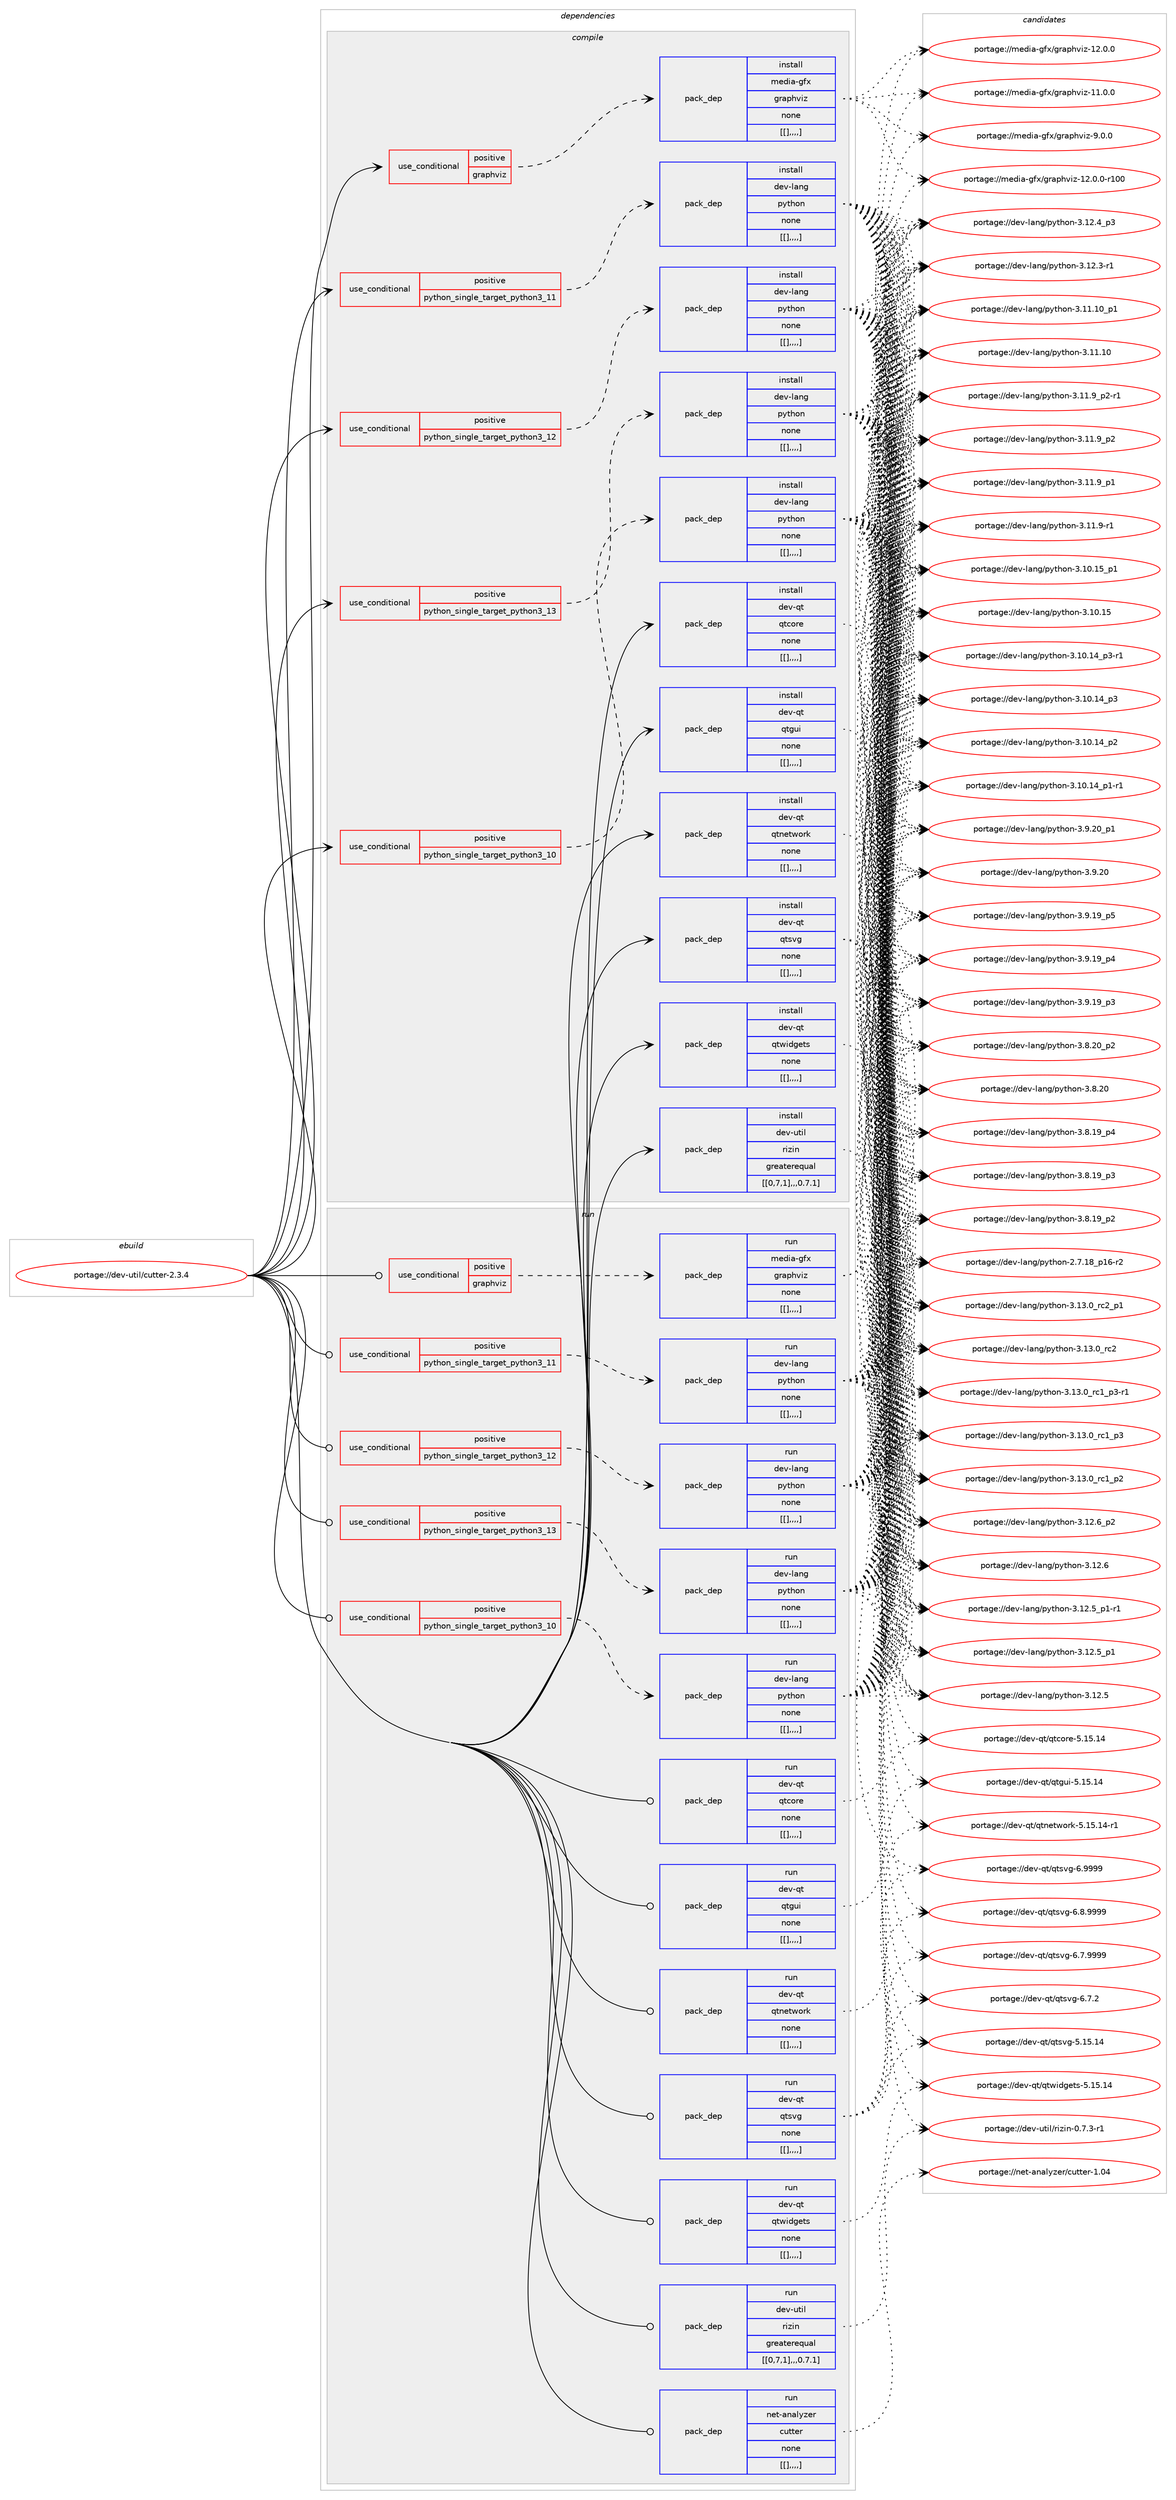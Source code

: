 digraph prolog {

# *************
# Graph options
# *************

newrank=true;
concentrate=true;
compound=true;
graph [rankdir=LR,fontname=Helvetica,fontsize=10,ranksep=1.5];#, ranksep=2.5, nodesep=0.2];
edge  [arrowhead=vee];
node  [fontname=Helvetica,fontsize=10];

# **********
# The ebuild
# **********

subgraph cluster_leftcol {
color=gray;
label=<<i>ebuild</i>>;
id [label="portage://dev-util/cutter-2.3.4", color=red, width=4, href="../dev-util/cutter-2.3.4.svg"];
}

# ****************
# The dependencies
# ****************

subgraph cluster_midcol {
color=gray;
label=<<i>dependencies</i>>;
subgraph cluster_compile {
fillcolor="#eeeeee";
style=filled;
label=<<i>compile</i>>;
subgraph cond62688 {
dependency218667 [label=<<TABLE BORDER="0" CELLBORDER="1" CELLSPACING="0" CELLPADDING="4"><TR><TD ROWSPAN="3" CELLPADDING="10">use_conditional</TD></TR><TR><TD>positive</TD></TR><TR><TD>graphviz</TD></TR></TABLE>>, shape=none, color=red];
subgraph pack154580 {
dependency218668 [label=<<TABLE BORDER="0" CELLBORDER="1" CELLSPACING="0" CELLPADDING="4" WIDTH="220"><TR><TD ROWSPAN="6" CELLPADDING="30">pack_dep</TD></TR><TR><TD WIDTH="110">install</TD></TR><TR><TD>media-gfx</TD></TR><TR><TD>graphviz</TD></TR><TR><TD>none</TD></TR><TR><TD>[[],,,,]</TD></TR></TABLE>>, shape=none, color=blue];
}
dependency218667:e -> dependency218668:w [weight=20,style="dashed",arrowhead="vee"];
}
id:e -> dependency218667:w [weight=20,style="solid",arrowhead="vee"];
subgraph cond62689 {
dependency218669 [label=<<TABLE BORDER="0" CELLBORDER="1" CELLSPACING="0" CELLPADDING="4"><TR><TD ROWSPAN="3" CELLPADDING="10">use_conditional</TD></TR><TR><TD>positive</TD></TR><TR><TD>python_single_target_python3_10</TD></TR></TABLE>>, shape=none, color=red];
subgraph pack154581 {
dependency218670 [label=<<TABLE BORDER="0" CELLBORDER="1" CELLSPACING="0" CELLPADDING="4" WIDTH="220"><TR><TD ROWSPAN="6" CELLPADDING="30">pack_dep</TD></TR><TR><TD WIDTH="110">install</TD></TR><TR><TD>dev-lang</TD></TR><TR><TD>python</TD></TR><TR><TD>none</TD></TR><TR><TD>[[],,,,]</TD></TR></TABLE>>, shape=none, color=blue];
}
dependency218669:e -> dependency218670:w [weight=20,style="dashed",arrowhead="vee"];
}
id:e -> dependency218669:w [weight=20,style="solid",arrowhead="vee"];
subgraph cond62690 {
dependency218671 [label=<<TABLE BORDER="0" CELLBORDER="1" CELLSPACING="0" CELLPADDING="4"><TR><TD ROWSPAN="3" CELLPADDING="10">use_conditional</TD></TR><TR><TD>positive</TD></TR><TR><TD>python_single_target_python3_11</TD></TR></TABLE>>, shape=none, color=red];
subgraph pack154582 {
dependency218672 [label=<<TABLE BORDER="0" CELLBORDER="1" CELLSPACING="0" CELLPADDING="4" WIDTH="220"><TR><TD ROWSPAN="6" CELLPADDING="30">pack_dep</TD></TR><TR><TD WIDTH="110">install</TD></TR><TR><TD>dev-lang</TD></TR><TR><TD>python</TD></TR><TR><TD>none</TD></TR><TR><TD>[[],,,,]</TD></TR></TABLE>>, shape=none, color=blue];
}
dependency218671:e -> dependency218672:w [weight=20,style="dashed",arrowhead="vee"];
}
id:e -> dependency218671:w [weight=20,style="solid",arrowhead="vee"];
subgraph cond62691 {
dependency218673 [label=<<TABLE BORDER="0" CELLBORDER="1" CELLSPACING="0" CELLPADDING="4"><TR><TD ROWSPAN="3" CELLPADDING="10">use_conditional</TD></TR><TR><TD>positive</TD></TR><TR><TD>python_single_target_python3_12</TD></TR></TABLE>>, shape=none, color=red];
subgraph pack154583 {
dependency218674 [label=<<TABLE BORDER="0" CELLBORDER="1" CELLSPACING="0" CELLPADDING="4" WIDTH="220"><TR><TD ROWSPAN="6" CELLPADDING="30">pack_dep</TD></TR><TR><TD WIDTH="110">install</TD></TR><TR><TD>dev-lang</TD></TR><TR><TD>python</TD></TR><TR><TD>none</TD></TR><TR><TD>[[],,,,]</TD></TR></TABLE>>, shape=none, color=blue];
}
dependency218673:e -> dependency218674:w [weight=20,style="dashed",arrowhead="vee"];
}
id:e -> dependency218673:w [weight=20,style="solid",arrowhead="vee"];
subgraph cond62692 {
dependency218675 [label=<<TABLE BORDER="0" CELLBORDER="1" CELLSPACING="0" CELLPADDING="4"><TR><TD ROWSPAN="3" CELLPADDING="10">use_conditional</TD></TR><TR><TD>positive</TD></TR><TR><TD>python_single_target_python3_13</TD></TR></TABLE>>, shape=none, color=red];
subgraph pack154584 {
dependency218676 [label=<<TABLE BORDER="0" CELLBORDER="1" CELLSPACING="0" CELLPADDING="4" WIDTH="220"><TR><TD ROWSPAN="6" CELLPADDING="30">pack_dep</TD></TR><TR><TD WIDTH="110">install</TD></TR><TR><TD>dev-lang</TD></TR><TR><TD>python</TD></TR><TR><TD>none</TD></TR><TR><TD>[[],,,,]</TD></TR></TABLE>>, shape=none, color=blue];
}
dependency218675:e -> dependency218676:w [weight=20,style="dashed",arrowhead="vee"];
}
id:e -> dependency218675:w [weight=20,style="solid",arrowhead="vee"];
subgraph pack154585 {
dependency218677 [label=<<TABLE BORDER="0" CELLBORDER="1" CELLSPACING="0" CELLPADDING="4" WIDTH="220"><TR><TD ROWSPAN="6" CELLPADDING="30">pack_dep</TD></TR><TR><TD WIDTH="110">install</TD></TR><TR><TD>dev-qt</TD></TR><TR><TD>qtcore</TD></TR><TR><TD>none</TD></TR><TR><TD>[[],,,,]</TD></TR></TABLE>>, shape=none, color=blue];
}
id:e -> dependency218677:w [weight=20,style="solid",arrowhead="vee"];
subgraph pack154586 {
dependency218678 [label=<<TABLE BORDER="0" CELLBORDER="1" CELLSPACING="0" CELLPADDING="4" WIDTH="220"><TR><TD ROWSPAN="6" CELLPADDING="30">pack_dep</TD></TR><TR><TD WIDTH="110">install</TD></TR><TR><TD>dev-qt</TD></TR><TR><TD>qtgui</TD></TR><TR><TD>none</TD></TR><TR><TD>[[],,,,]</TD></TR></TABLE>>, shape=none, color=blue];
}
id:e -> dependency218678:w [weight=20,style="solid",arrowhead="vee"];
subgraph pack154587 {
dependency218679 [label=<<TABLE BORDER="0" CELLBORDER="1" CELLSPACING="0" CELLPADDING="4" WIDTH="220"><TR><TD ROWSPAN="6" CELLPADDING="30">pack_dep</TD></TR><TR><TD WIDTH="110">install</TD></TR><TR><TD>dev-qt</TD></TR><TR><TD>qtnetwork</TD></TR><TR><TD>none</TD></TR><TR><TD>[[],,,,]</TD></TR></TABLE>>, shape=none, color=blue];
}
id:e -> dependency218679:w [weight=20,style="solid",arrowhead="vee"];
subgraph pack154588 {
dependency218680 [label=<<TABLE BORDER="0" CELLBORDER="1" CELLSPACING="0" CELLPADDING="4" WIDTH="220"><TR><TD ROWSPAN="6" CELLPADDING="30">pack_dep</TD></TR><TR><TD WIDTH="110">install</TD></TR><TR><TD>dev-qt</TD></TR><TR><TD>qtsvg</TD></TR><TR><TD>none</TD></TR><TR><TD>[[],,,,]</TD></TR></TABLE>>, shape=none, color=blue];
}
id:e -> dependency218680:w [weight=20,style="solid",arrowhead="vee"];
subgraph pack154589 {
dependency218681 [label=<<TABLE BORDER="0" CELLBORDER="1" CELLSPACING="0" CELLPADDING="4" WIDTH="220"><TR><TD ROWSPAN="6" CELLPADDING="30">pack_dep</TD></TR><TR><TD WIDTH="110">install</TD></TR><TR><TD>dev-qt</TD></TR><TR><TD>qtwidgets</TD></TR><TR><TD>none</TD></TR><TR><TD>[[],,,,]</TD></TR></TABLE>>, shape=none, color=blue];
}
id:e -> dependency218681:w [weight=20,style="solid",arrowhead="vee"];
subgraph pack154590 {
dependency218682 [label=<<TABLE BORDER="0" CELLBORDER="1" CELLSPACING="0" CELLPADDING="4" WIDTH="220"><TR><TD ROWSPAN="6" CELLPADDING="30">pack_dep</TD></TR><TR><TD WIDTH="110">install</TD></TR><TR><TD>dev-util</TD></TR><TR><TD>rizin</TD></TR><TR><TD>greaterequal</TD></TR><TR><TD>[[0,7,1],,,0.7.1]</TD></TR></TABLE>>, shape=none, color=blue];
}
id:e -> dependency218682:w [weight=20,style="solid",arrowhead="vee"];
}
subgraph cluster_compileandrun {
fillcolor="#eeeeee";
style=filled;
label=<<i>compile and run</i>>;
}
subgraph cluster_run {
fillcolor="#eeeeee";
style=filled;
label=<<i>run</i>>;
subgraph cond62693 {
dependency218683 [label=<<TABLE BORDER="0" CELLBORDER="1" CELLSPACING="0" CELLPADDING="4"><TR><TD ROWSPAN="3" CELLPADDING="10">use_conditional</TD></TR><TR><TD>positive</TD></TR><TR><TD>graphviz</TD></TR></TABLE>>, shape=none, color=red];
subgraph pack154591 {
dependency218684 [label=<<TABLE BORDER="0" CELLBORDER="1" CELLSPACING="0" CELLPADDING="4" WIDTH="220"><TR><TD ROWSPAN="6" CELLPADDING="30">pack_dep</TD></TR><TR><TD WIDTH="110">run</TD></TR><TR><TD>media-gfx</TD></TR><TR><TD>graphviz</TD></TR><TR><TD>none</TD></TR><TR><TD>[[],,,,]</TD></TR></TABLE>>, shape=none, color=blue];
}
dependency218683:e -> dependency218684:w [weight=20,style="dashed",arrowhead="vee"];
}
id:e -> dependency218683:w [weight=20,style="solid",arrowhead="odot"];
subgraph cond62694 {
dependency218685 [label=<<TABLE BORDER="0" CELLBORDER="1" CELLSPACING="0" CELLPADDING="4"><TR><TD ROWSPAN="3" CELLPADDING="10">use_conditional</TD></TR><TR><TD>positive</TD></TR><TR><TD>python_single_target_python3_10</TD></TR></TABLE>>, shape=none, color=red];
subgraph pack154592 {
dependency218686 [label=<<TABLE BORDER="0" CELLBORDER="1" CELLSPACING="0" CELLPADDING="4" WIDTH="220"><TR><TD ROWSPAN="6" CELLPADDING="30">pack_dep</TD></TR><TR><TD WIDTH="110">run</TD></TR><TR><TD>dev-lang</TD></TR><TR><TD>python</TD></TR><TR><TD>none</TD></TR><TR><TD>[[],,,,]</TD></TR></TABLE>>, shape=none, color=blue];
}
dependency218685:e -> dependency218686:w [weight=20,style="dashed",arrowhead="vee"];
}
id:e -> dependency218685:w [weight=20,style="solid",arrowhead="odot"];
subgraph cond62695 {
dependency218687 [label=<<TABLE BORDER="0" CELLBORDER="1" CELLSPACING="0" CELLPADDING="4"><TR><TD ROWSPAN="3" CELLPADDING="10">use_conditional</TD></TR><TR><TD>positive</TD></TR><TR><TD>python_single_target_python3_11</TD></TR></TABLE>>, shape=none, color=red];
subgraph pack154593 {
dependency218688 [label=<<TABLE BORDER="0" CELLBORDER="1" CELLSPACING="0" CELLPADDING="4" WIDTH="220"><TR><TD ROWSPAN="6" CELLPADDING="30">pack_dep</TD></TR><TR><TD WIDTH="110">run</TD></TR><TR><TD>dev-lang</TD></TR><TR><TD>python</TD></TR><TR><TD>none</TD></TR><TR><TD>[[],,,,]</TD></TR></TABLE>>, shape=none, color=blue];
}
dependency218687:e -> dependency218688:w [weight=20,style="dashed",arrowhead="vee"];
}
id:e -> dependency218687:w [weight=20,style="solid",arrowhead="odot"];
subgraph cond62696 {
dependency218689 [label=<<TABLE BORDER="0" CELLBORDER="1" CELLSPACING="0" CELLPADDING="4"><TR><TD ROWSPAN="3" CELLPADDING="10">use_conditional</TD></TR><TR><TD>positive</TD></TR><TR><TD>python_single_target_python3_12</TD></TR></TABLE>>, shape=none, color=red];
subgraph pack154594 {
dependency218690 [label=<<TABLE BORDER="0" CELLBORDER="1" CELLSPACING="0" CELLPADDING="4" WIDTH="220"><TR><TD ROWSPAN="6" CELLPADDING="30">pack_dep</TD></TR><TR><TD WIDTH="110">run</TD></TR><TR><TD>dev-lang</TD></TR><TR><TD>python</TD></TR><TR><TD>none</TD></TR><TR><TD>[[],,,,]</TD></TR></TABLE>>, shape=none, color=blue];
}
dependency218689:e -> dependency218690:w [weight=20,style="dashed",arrowhead="vee"];
}
id:e -> dependency218689:w [weight=20,style="solid",arrowhead="odot"];
subgraph cond62697 {
dependency218691 [label=<<TABLE BORDER="0" CELLBORDER="1" CELLSPACING="0" CELLPADDING="4"><TR><TD ROWSPAN="3" CELLPADDING="10">use_conditional</TD></TR><TR><TD>positive</TD></TR><TR><TD>python_single_target_python3_13</TD></TR></TABLE>>, shape=none, color=red];
subgraph pack154595 {
dependency218692 [label=<<TABLE BORDER="0" CELLBORDER="1" CELLSPACING="0" CELLPADDING="4" WIDTH="220"><TR><TD ROWSPAN="6" CELLPADDING="30">pack_dep</TD></TR><TR><TD WIDTH="110">run</TD></TR><TR><TD>dev-lang</TD></TR><TR><TD>python</TD></TR><TR><TD>none</TD></TR><TR><TD>[[],,,,]</TD></TR></TABLE>>, shape=none, color=blue];
}
dependency218691:e -> dependency218692:w [weight=20,style="dashed",arrowhead="vee"];
}
id:e -> dependency218691:w [weight=20,style="solid",arrowhead="odot"];
subgraph pack154596 {
dependency218693 [label=<<TABLE BORDER="0" CELLBORDER="1" CELLSPACING="0" CELLPADDING="4" WIDTH="220"><TR><TD ROWSPAN="6" CELLPADDING="30">pack_dep</TD></TR><TR><TD WIDTH="110">run</TD></TR><TR><TD>dev-qt</TD></TR><TR><TD>qtcore</TD></TR><TR><TD>none</TD></TR><TR><TD>[[],,,,]</TD></TR></TABLE>>, shape=none, color=blue];
}
id:e -> dependency218693:w [weight=20,style="solid",arrowhead="odot"];
subgraph pack154597 {
dependency218694 [label=<<TABLE BORDER="0" CELLBORDER="1" CELLSPACING="0" CELLPADDING="4" WIDTH="220"><TR><TD ROWSPAN="6" CELLPADDING="30">pack_dep</TD></TR><TR><TD WIDTH="110">run</TD></TR><TR><TD>dev-qt</TD></TR><TR><TD>qtgui</TD></TR><TR><TD>none</TD></TR><TR><TD>[[],,,,]</TD></TR></TABLE>>, shape=none, color=blue];
}
id:e -> dependency218694:w [weight=20,style="solid",arrowhead="odot"];
subgraph pack154598 {
dependency218695 [label=<<TABLE BORDER="0" CELLBORDER="1" CELLSPACING="0" CELLPADDING="4" WIDTH="220"><TR><TD ROWSPAN="6" CELLPADDING="30">pack_dep</TD></TR><TR><TD WIDTH="110">run</TD></TR><TR><TD>dev-qt</TD></TR><TR><TD>qtnetwork</TD></TR><TR><TD>none</TD></TR><TR><TD>[[],,,,]</TD></TR></TABLE>>, shape=none, color=blue];
}
id:e -> dependency218695:w [weight=20,style="solid",arrowhead="odot"];
subgraph pack154599 {
dependency218696 [label=<<TABLE BORDER="0" CELLBORDER="1" CELLSPACING="0" CELLPADDING="4" WIDTH="220"><TR><TD ROWSPAN="6" CELLPADDING="30">pack_dep</TD></TR><TR><TD WIDTH="110">run</TD></TR><TR><TD>dev-qt</TD></TR><TR><TD>qtsvg</TD></TR><TR><TD>none</TD></TR><TR><TD>[[],,,,]</TD></TR></TABLE>>, shape=none, color=blue];
}
id:e -> dependency218696:w [weight=20,style="solid",arrowhead="odot"];
subgraph pack154600 {
dependency218697 [label=<<TABLE BORDER="0" CELLBORDER="1" CELLSPACING="0" CELLPADDING="4" WIDTH="220"><TR><TD ROWSPAN="6" CELLPADDING="30">pack_dep</TD></TR><TR><TD WIDTH="110">run</TD></TR><TR><TD>dev-qt</TD></TR><TR><TD>qtwidgets</TD></TR><TR><TD>none</TD></TR><TR><TD>[[],,,,]</TD></TR></TABLE>>, shape=none, color=blue];
}
id:e -> dependency218697:w [weight=20,style="solid",arrowhead="odot"];
subgraph pack154601 {
dependency218698 [label=<<TABLE BORDER="0" CELLBORDER="1" CELLSPACING="0" CELLPADDING="4" WIDTH="220"><TR><TD ROWSPAN="6" CELLPADDING="30">pack_dep</TD></TR><TR><TD WIDTH="110">run</TD></TR><TR><TD>dev-util</TD></TR><TR><TD>rizin</TD></TR><TR><TD>greaterequal</TD></TR><TR><TD>[[0,7,1],,,0.7.1]</TD></TR></TABLE>>, shape=none, color=blue];
}
id:e -> dependency218698:w [weight=20,style="solid",arrowhead="odot"];
subgraph pack154602 {
dependency218699 [label=<<TABLE BORDER="0" CELLBORDER="1" CELLSPACING="0" CELLPADDING="4" WIDTH="220"><TR><TD ROWSPAN="6" CELLPADDING="30">pack_dep</TD></TR><TR><TD WIDTH="110">run</TD></TR><TR><TD>net-analyzer</TD></TR><TR><TD>cutter</TD></TR><TR><TD>none</TD></TR><TR><TD>[[],,,,]</TD></TR></TABLE>>, shape=none, color=blue];
}
id:e -> dependency218699:w [weight=20,style="solid",arrowhead="odot"];
}
}

# **************
# The candidates
# **************

subgraph cluster_choices {
rank=same;
color=gray;
label=<<i>candidates</i>>;

subgraph choice154580 {
color=black;
nodesep=1;
choice109101100105974510310212047103114971121041181051224549504648464845114494848 [label="portage://media-gfx/graphviz-12.0.0-r100", color=red, width=4,href="../media-gfx/graphviz-12.0.0-r100.svg"];
choice1091011001059745103102120471031149711210411810512245495046484648 [label="portage://media-gfx/graphviz-12.0.0", color=red, width=4,href="../media-gfx/graphviz-12.0.0.svg"];
choice1091011001059745103102120471031149711210411810512245494946484648 [label="portage://media-gfx/graphviz-11.0.0", color=red, width=4,href="../media-gfx/graphviz-11.0.0.svg"];
choice10910110010597451031021204710311497112104118105122455746484648 [label="portage://media-gfx/graphviz-9.0.0", color=red, width=4,href="../media-gfx/graphviz-9.0.0.svg"];
dependency218668:e -> choice109101100105974510310212047103114971121041181051224549504648464845114494848:w [style=dotted,weight="100"];
dependency218668:e -> choice1091011001059745103102120471031149711210411810512245495046484648:w [style=dotted,weight="100"];
dependency218668:e -> choice1091011001059745103102120471031149711210411810512245494946484648:w [style=dotted,weight="100"];
dependency218668:e -> choice10910110010597451031021204710311497112104118105122455746484648:w [style=dotted,weight="100"];
}
subgraph choice154581 {
color=black;
nodesep=1;
choice100101118451089711010347112121116104111110455146495146489511499509511249 [label="portage://dev-lang/python-3.13.0_rc2_p1", color=red, width=4,href="../dev-lang/python-3.13.0_rc2_p1.svg"];
choice10010111845108971101034711212111610411111045514649514648951149950 [label="portage://dev-lang/python-3.13.0_rc2", color=red, width=4,href="../dev-lang/python-3.13.0_rc2.svg"];
choice1001011184510897110103471121211161041111104551464951464895114994995112514511449 [label="portage://dev-lang/python-3.13.0_rc1_p3-r1", color=red, width=4,href="../dev-lang/python-3.13.0_rc1_p3-r1.svg"];
choice100101118451089711010347112121116104111110455146495146489511499499511251 [label="portage://dev-lang/python-3.13.0_rc1_p3", color=red, width=4,href="../dev-lang/python-3.13.0_rc1_p3.svg"];
choice100101118451089711010347112121116104111110455146495146489511499499511250 [label="portage://dev-lang/python-3.13.0_rc1_p2", color=red, width=4,href="../dev-lang/python-3.13.0_rc1_p2.svg"];
choice100101118451089711010347112121116104111110455146495046549511250 [label="portage://dev-lang/python-3.12.6_p2", color=red, width=4,href="../dev-lang/python-3.12.6_p2.svg"];
choice10010111845108971101034711212111610411111045514649504654 [label="portage://dev-lang/python-3.12.6", color=red, width=4,href="../dev-lang/python-3.12.6.svg"];
choice1001011184510897110103471121211161041111104551464950465395112494511449 [label="portage://dev-lang/python-3.12.5_p1-r1", color=red, width=4,href="../dev-lang/python-3.12.5_p1-r1.svg"];
choice100101118451089711010347112121116104111110455146495046539511249 [label="portage://dev-lang/python-3.12.5_p1", color=red, width=4,href="../dev-lang/python-3.12.5_p1.svg"];
choice10010111845108971101034711212111610411111045514649504653 [label="portage://dev-lang/python-3.12.5", color=red, width=4,href="../dev-lang/python-3.12.5.svg"];
choice100101118451089711010347112121116104111110455146495046529511251 [label="portage://dev-lang/python-3.12.4_p3", color=red, width=4,href="../dev-lang/python-3.12.4_p3.svg"];
choice100101118451089711010347112121116104111110455146495046514511449 [label="portage://dev-lang/python-3.12.3-r1", color=red, width=4,href="../dev-lang/python-3.12.3-r1.svg"];
choice10010111845108971101034711212111610411111045514649494649489511249 [label="portage://dev-lang/python-3.11.10_p1", color=red, width=4,href="../dev-lang/python-3.11.10_p1.svg"];
choice1001011184510897110103471121211161041111104551464949464948 [label="portage://dev-lang/python-3.11.10", color=red, width=4,href="../dev-lang/python-3.11.10.svg"];
choice1001011184510897110103471121211161041111104551464949465795112504511449 [label="portage://dev-lang/python-3.11.9_p2-r1", color=red, width=4,href="../dev-lang/python-3.11.9_p2-r1.svg"];
choice100101118451089711010347112121116104111110455146494946579511250 [label="portage://dev-lang/python-3.11.9_p2", color=red, width=4,href="../dev-lang/python-3.11.9_p2.svg"];
choice100101118451089711010347112121116104111110455146494946579511249 [label="portage://dev-lang/python-3.11.9_p1", color=red, width=4,href="../dev-lang/python-3.11.9_p1.svg"];
choice100101118451089711010347112121116104111110455146494946574511449 [label="portage://dev-lang/python-3.11.9-r1", color=red, width=4,href="../dev-lang/python-3.11.9-r1.svg"];
choice10010111845108971101034711212111610411111045514649484649539511249 [label="portage://dev-lang/python-3.10.15_p1", color=red, width=4,href="../dev-lang/python-3.10.15_p1.svg"];
choice1001011184510897110103471121211161041111104551464948464953 [label="portage://dev-lang/python-3.10.15", color=red, width=4,href="../dev-lang/python-3.10.15.svg"];
choice100101118451089711010347112121116104111110455146494846495295112514511449 [label="portage://dev-lang/python-3.10.14_p3-r1", color=red, width=4,href="../dev-lang/python-3.10.14_p3-r1.svg"];
choice10010111845108971101034711212111610411111045514649484649529511251 [label="portage://dev-lang/python-3.10.14_p3", color=red, width=4,href="../dev-lang/python-3.10.14_p3.svg"];
choice10010111845108971101034711212111610411111045514649484649529511250 [label="portage://dev-lang/python-3.10.14_p2", color=red, width=4,href="../dev-lang/python-3.10.14_p2.svg"];
choice100101118451089711010347112121116104111110455146494846495295112494511449 [label="portage://dev-lang/python-3.10.14_p1-r1", color=red, width=4,href="../dev-lang/python-3.10.14_p1-r1.svg"];
choice100101118451089711010347112121116104111110455146574650489511249 [label="portage://dev-lang/python-3.9.20_p1", color=red, width=4,href="../dev-lang/python-3.9.20_p1.svg"];
choice10010111845108971101034711212111610411111045514657465048 [label="portage://dev-lang/python-3.9.20", color=red, width=4,href="../dev-lang/python-3.9.20.svg"];
choice100101118451089711010347112121116104111110455146574649579511253 [label="portage://dev-lang/python-3.9.19_p5", color=red, width=4,href="../dev-lang/python-3.9.19_p5.svg"];
choice100101118451089711010347112121116104111110455146574649579511252 [label="portage://dev-lang/python-3.9.19_p4", color=red, width=4,href="../dev-lang/python-3.9.19_p4.svg"];
choice100101118451089711010347112121116104111110455146574649579511251 [label="portage://dev-lang/python-3.9.19_p3", color=red, width=4,href="../dev-lang/python-3.9.19_p3.svg"];
choice100101118451089711010347112121116104111110455146564650489511250 [label="portage://dev-lang/python-3.8.20_p2", color=red, width=4,href="../dev-lang/python-3.8.20_p2.svg"];
choice10010111845108971101034711212111610411111045514656465048 [label="portage://dev-lang/python-3.8.20", color=red, width=4,href="../dev-lang/python-3.8.20.svg"];
choice100101118451089711010347112121116104111110455146564649579511252 [label="portage://dev-lang/python-3.8.19_p4", color=red, width=4,href="../dev-lang/python-3.8.19_p4.svg"];
choice100101118451089711010347112121116104111110455146564649579511251 [label="portage://dev-lang/python-3.8.19_p3", color=red, width=4,href="../dev-lang/python-3.8.19_p3.svg"];
choice100101118451089711010347112121116104111110455146564649579511250 [label="portage://dev-lang/python-3.8.19_p2", color=red, width=4,href="../dev-lang/python-3.8.19_p2.svg"];
choice100101118451089711010347112121116104111110455046554649569511249544511450 [label="portage://dev-lang/python-2.7.18_p16-r2", color=red, width=4,href="../dev-lang/python-2.7.18_p16-r2.svg"];
dependency218670:e -> choice100101118451089711010347112121116104111110455146495146489511499509511249:w [style=dotted,weight="100"];
dependency218670:e -> choice10010111845108971101034711212111610411111045514649514648951149950:w [style=dotted,weight="100"];
dependency218670:e -> choice1001011184510897110103471121211161041111104551464951464895114994995112514511449:w [style=dotted,weight="100"];
dependency218670:e -> choice100101118451089711010347112121116104111110455146495146489511499499511251:w [style=dotted,weight="100"];
dependency218670:e -> choice100101118451089711010347112121116104111110455146495146489511499499511250:w [style=dotted,weight="100"];
dependency218670:e -> choice100101118451089711010347112121116104111110455146495046549511250:w [style=dotted,weight="100"];
dependency218670:e -> choice10010111845108971101034711212111610411111045514649504654:w [style=dotted,weight="100"];
dependency218670:e -> choice1001011184510897110103471121211161041111104551464950465395112494511449:w [style=dotted,weight="100"];
dependency218670:e -> choice100101118451089711010347112121116104111110455146495046539511249:w [style=dotted,weight="100"];
dependency218670:e -> choice10010111845108971101034711212111610411111045514649504653:w [style=dotted,weight="100"];
dependency218670:e -> choice100101118451089711010347112121116104111110455146495046529511251:w [style=dotted,weight="100"];
dependency218670:e -> choice100101118451089711010347112121116104111110455146495046514511449:w [style=dotted,weight="100"];
dependency218670:e -> choice10010111845108971101034711212111610411111045514649494649489511249:w [style=dotted,weight="100"];
dependency218670:e -> choice1001011184510897110103471121211161041111104551464949464948:w [style=dotted,weight="100"];
dependency218670:e -> choice1001011184510897110103471121211161041111104551464949465795112504511449:w [style=dotted,weight="100"];
dependency218670:e -> choice100101118451089711010347112121116104111110455146494946579511250:w [style=dotted,weight="100"];
dependency218670:e -> choice100101118451089711010347112121116104111110455146494946579511249:w [style=dotted,weight="100"];
dependency218670:e -> choice100101118451089711010347112121116104111110455146494946574511449:w [style=dotted,weight="100"];
dependency218670:e -> choice10010111845108971101034711212111610411111045514649484649539511249:w [style=dotted,weight="100"];
dependency218670:e -> choice1001011184510897110103471121211161041111104551464948464953:w [style=dotted,weight="100"];
dependency218670:e -> choice100101118451089711010347112121116104111110455146494846495295112514511449:w [style=dotted,weight="100"];
dependency218670:e -> choice10010111845108971101034711212111610411111045514649484649529511251:w [style=dotted,weight="100"];
dependency218670:e -> choice10010111845108971101034711212111610411111045514649484649529511250:w [style=dotted,weight="100"];
dependency218670:e -> choice100101118451089711010347112121116104111110455146494846495295112494511449:w [style=dotted,weight="100"];
dependency218670:e -> choice100101118451089711010347112121116104111110455146574650489511249:w [style=dotted,weight="100"];
dependency218670:e -> choice10010111845108971101034711212111610411111045514657465048:w [style=dotted,weight="100"];
dependency218670:e -> choice100101118451089711010347112121116104111110455146574649579511253:w [style=dotted,weight="100"];
dependency218670:e -> choice100101118451089711010347112121116104111110455146574649579511252:w [style=dotted,weight="100"];
dependency218670:e -> choice100101118451089711010347112121116104111110455146574649579511251:w [style=dotted,weight="100"];
dependency218670:e -> choice100101118451089711010347112121116104111110455146564650489511250:w [style=dotted,weight="100"];
dependency218670:e -> choice10010111845108971101034711212111610411111045514656465048:w [style=dotted,weight="100"];
dependency218670:e -> choice100101118451089711010347112121116104111110455146564649579511252:w [style=dotted,weight="100"];
dependency218670:e -> choice100101118451089711010347112121116104111110455146564649579511251:w [style=dotted,weight="100"];
dependency218670:e -> choice100101118451089711010347112121116104111110455146564649579511250:w [style=dotted,weight="100"];
dependency218670:e -> choice100101118451089711010347112121116104111110455046554649569511249544511450:w [style=dotted,weight="100"];
}
subgraph choice154582 {
color=black;
nodesep=1;
choice100101118451089711010347112121116104111110455146495146489511499509511249 [label="portage://dev-lang/python-3.13.0_rc2_p1", color=red, width=4,href="../dev-lang/python-3.13.0_rc2_p1.svg"];
choice10010111845108971101034711212111610411111045514649514648951149950 [label="portage://dev-lang/python-3.13.0_rc2", color=red, width=4,href="../dev-lang/python-3.13.0_rc2.svg"];
choice1001011184510897110103471121211161041111104551464951464895114994995112514511449 [label="portage://dev-lang/python-3.13.0_rc1_p3-r1", color=red, width=4,href="../dev-lang/python-3.13.0_rc1_p3-r1.svg"];
choice100101118451089711010347112121116104111110455146495146489511499499511251 [label="portage://dev-lang/python-3.13.0_rc1_p3", color=red, width=4,href="../dev-lang/python-3.13.0_rc1_p3.svg"];
choice100101118451089711010347112121116104111110455146495146489511499499511250 [label="portage://dev-lang/python-3.13.0_rc1_p2", color=red, width=4,href="../dev-lang/python-3.13.0_rc1_p2.svg"];
choice100101118451089711010347112121116104111110455146495046549511250 [label="portage://dev-lang/python-3.12.6_p2", color=red, width=4,href="../dev-lang/python-3.12.6_p2.svg"];
choice10010111845108971101034711212111610411111045514649504654 [label="portage://dev-lang/python-3.12.6", color=red, width=4,href="../dev-lang/python-3.12.6.svg"];
choice1001011184510897110103471121211161041111104551464950465395112494511449 [label="portage://dev-lang/python-3.12.5_p1-r1", color=red, width=4,href="../dev-lang/python-3.12.5_p1-r1.svg"];
choice100101118451089711010347112121116104111110455146495046539511249 [label="portage://dev-lang/python-3.12.5_p1", color=red, width=4,href="../dev-lang/python-3.12.5_p1.svg"];
choice10010111845108971101034711212111610411111045514649504653 [label="portage://dev-lang/python-3.12.5", color=red, width=4,href="../dev-lang/python-3.12.5.svg"];
choice100101118451089711010347112121116104111110455146495046529511251 [label="portage://dev-lang/python-3.12.4_p3", color=red, width=4,href="../dev-lang/python-3.12.4_p3.svg"];
choice100101118451089711010347112121116104111110455146495046514511449 [label="portage://dev-lang/python-3.12.3-r1", color=red, width=4,href="../dev-lang/python-3.12.3-r1.svg"];
choice10010111845108971101034711212111610411111045514649494649489511249 [label="portage://dev-lang/python-3.11.10_p1", color=red, width=4,href="../dev-lang/python-3.11.10_p1.svg"];
choice1001011184510897110103471121211161041111104551464949464948 [label="portage://dev-lang/python-3.11.10", color=red, width=4,href="../dev-lang/python-3.11.10.svg"];
choice1001011184510897110103471121211161041111104551464949465795112504511449 [label="portage://dev-lang/python-3.11.9_p2-r1", color=red, width=4,href="../dev-lang/python-3.11.9_p2-r1.svg"];
choice100101118451089711010347112121116104111110455146494946579511250 [label="portage://dev-lang/python-3.11.9_p2", color=red, width=4,href="../dev-lang/python-3.11.9_p2.svg"];
choice100101118451089711010347112121116104111110455146494946579511249 [label="portage://dev-lang/python-3.11.9_p1", color=red, width=4,href="../dev-lang/python-3.11.9_p1.svg"];
choice100101118451089711010347112121116104111110455146494946574511449 [label="portage://dev-lang/python-3.11.9-r1", color=red, width=4,href="../dev-lang/python-3.11.9-r1.svg"];
choice10010111845108971101034711212111610411111045514649484649539511249 [label="portage://dev-lang/python-3.10.15_p1", color=red, width=4,href="../dev-lang/python-3.10.15_p1.svg"];
choice1001011184510897110103471121211161041111104551464948464953 [label="portage://dev-lang/python-3.10.15", color=red, width=4,href="../dev-lang/python-3.10.15.svg"];
choice100101118451089711010347112121116104111110455146494846495295112514511449 [label="portage://dev-lang/python-3.10.14_p3-r1", color=red, width=4,href="../dev-lang/python-3.10.14_p3-r1.svg"];
choice10010111845108971101034711212111610411111045514649484649529511251 [label="portage://dev-lang/python-3.10.14_p3", color=red, width=4,href="../dev-lang/python-3.10.14_p3.svg"];
choice10010111845108971101034711212111610411111045514649484649529511250 [label="portage://dev-lang/python-3.10.14_p2", color=red, width=4,href="../dev-lang/python-3.10.14_p2.svg"];
choice100101118451089711010347112121116104111110455146494846495295112494511449 [label="portage://dev-lang/python-3.10.14_p1-r1", color=red, width=4,href="../dev-lang/python-3.10.14_p1-r1.svg"];
choice100101118451089711010347112121116104111110455146574650489511249 [label="portage://dev-lang/python-3.9.20_p1", color=red, width=4,href="../dev-lang/python-3.9.20_p1.svg"];
choice10010111845108971101034711212111610411111045514657465048 [label="portage://dev-lang/python-3.9.20", color=red, width=4,href="../dev-lang/python-3.9.20.svg"];
choice100101118451089711010347112121116104111110455146574649579511253 [label="portage://dev-lang/python-3.9.19_p5", color=red, width=4,href="../dev-lang/python-3.9.19_p5.svg"];
choice100101118451089711010347112121116104111110455146574649579511252 [label="portage://dev-lang/python-3.9.19_p4", color=red, width=4,href="../dev-lang/python-3.9.19_p4.svg"];
choice100101118451089711010347112121116104111110455146574649579511251 [label="portage://dev-lang/python-3.9.19_p3", color=red, width=4,href="../dev-lang/python-3.9.19_p3.svg"];
choice100101118451089711010347112121116104111110455146564650489511250 [label="portage://dev-lang/python-3.8.20_p2", color=red, width=4,href="../dev-lang/python-3.8.20_p2.svg"];
choice10010111845108971101034711212111610411111045514656465048 [label="portage://dev-lang/python-3.8.20", color=red, width=4,href="../dev-lang/python-3.8.20.svg"];
choice100101118451089711010347112121116104111110455146564649579511252 [label="portage://dev-lang/python-3.8.19_p4", color=red, width=4,href="../dev-lang/python-3.8.19_p4.svg"];
choice100101118451089711010347112121116104111110455146564649579511251 [label="portage://dev-lang/python-3.8.19_p3", color=red, width=4,href="../dev-lang/python-3.8.19_p3.svg"];
choice100101118451089711010347112121116104111110455146564649579511250 [label="portage://dev-lang/python-3.8.19_p2", color=red, width=4,href="../dev-lang/python-3.8.19_p2.svg"];
choice100101118451089711010347112121116104111110455046554649569511249544511450 [label="portage://dev-lang/python-2.7.18_p16-r2", color=red, width=4,href="../dev-lang/python-2.7.18_p16-r2.svg"];
dependency218672:e -> choice100101118451089711010347112121116104111110455146495146489511499509511249:w [style=dotted,weight="100"];
dependency218672:e -> choice10010111845108971101034711212111610411111045514649514648951149950:w [style=dotted,weight="100"];
dependency218672:e -> choice1001011184510897110103471121211161041111104551464951464895114994995112514511449:w [style=dotted,weight="100"];
dependency218672:e -> choice100101118451089711010347112121116104111110455146495146489511499499511251:w [style=dotted,weight="100"];
dependency218672:e -> choice100101118451089711010347112121116104111110455146495146489511499499511250:w [style=dotted,weight="100"];
dependency218672:e -> choice100101118451089711010347112121116104111110455146495046549511250:w [style=dotted,weight="100"];
dependency218672:e -> choice10010111845108971101034711212111610411111045514649504654:w [style=dotted,weight="100"];
dependency218672:e -> choice1001011184510897110103471121211161041111104551464950465395112494511449:w [style=dotted,weight="100"];
dependency218672:e -> choice100101118451089711010347112121116104111110455146495046539511249:w [style=dotted,weight="100"];
dependency218672:e -> choice10010111845108971101034711212111610411111045514649504653:w [style=dotted,weight="100"];
dependency218672:e -> choice100101118451089711010347112121116104111110455146495046529511251:w [style=dotted,weight="100"];
dependency218672:e -> choice100101118451089711010347112121116104111110455146495046514511449:w [style=dotted,weight="100"];
dependency218672:e -> choice10010111845108971101034711212111610411111045514649494649489511249:w [style=dotted,weight="100"];
dependency218672:e -> choice1001011184510897110103471121211161041111104551464949464948:w [style=dotted,weight="100"];
dependency218672:e -> choice1001011184510897110103471121211161041111104551464949465795112504511449:w [style=dotted,weight="100"];
dependency218672:e -> choice100101118451089711010347112121116104111110455146494946579511250:w [style=dotted,weight="100"];
dependency218672:e -> choice100101118451089711010347112121116104111110455146494946579511249:w [style=dotted,weight="100"];
dependency218672:e -> choice100101118451089711010347112121116104111110455146494946574511449:w [style=dotted,weight="100"];
dependency218672:e -> choice10010111845108971101034711212111610411111045514649484649539511249:w [style=dotted,weight="100"];
dependency218672:e -> choice1001011184510897110103471121211161041111104551464948464953:w [style=dotted,weight="100"];
dependency218672:e -> choice100101118451089711010347112121116104111110455146494846495295112514511449:w [style=dotted,weight="100"];
dependency218672:e -> choice10010111845108971101034711212111610411111045514649484649529511251:w [style=dotted,weight="100"];
dependency218672:e -> choice10010111845108971101034711212111610411111045514649484649529511250:w [style=dotted,weight="100"];
dependency218672:e -> choice100101118451089711010347112121116104111110455146494846495295112494511449:w [style=dotted,weight="100"];
dependency218672:e -> choice100101118451089711010347112121116104111110455146574650489511249:w [style=dotted,weight="100"];
dependency218672:e -> choice10010111845108971101034711212111610411111045514657465048:w [style=dotted,weight="100"];
dependency218672:e -> choice100101118451089711010347112121116104111110455146574649579511253:w [style=dotted,weight="100"];
dependency218672:e -> choice100101118451089711010347112121116104111110455146574649579511252:w [style=dotted,weight="100"];
dependency218672:e -> choice100101118451089711010347112121116104111110455146574649579511251:w [style=dotted,weight="100"];
dependency218672:e -> choice100101118451089711010347112121116104111110455146564650489511250:w [style=dotted,weight="100"];
dependency218672:e -> choice10010111845108971101034711212111610411111045514656465048:w [style=dotted,weight="100"];
dependency218672:e -> choice100101118451089711010347112121116104111110455146564649579511252:w [style=dotted,weight="100"];
dependency218672:e -> choice100101118451089711010347112121116104111110455146564649579511251:w [style=dotted,weight="100"];
dependency218672:e -> choice100101118451089711010347112121116104111110455146564649579511250:w [style=dotted,weight="100"];
dependency218672:e -> choice100101118451089711010347112121116104111110455046554649569511249544511450:w [style=dotted,weight="100"];
}
subgraph choice154583 {
color=black;
nodesep=1;
choice100101118451089711010347112121116104111110455146495146489511499509511249 [label="portage://dev-lang/python-3.13.0_rc2_p1", color=red, width=4,href="../dev-lang/python-3.13.0_rc2_p1.svg"];
choice10010111845108971101034711212111610411111045514649514648951149950 [label="portage://dev-lang/python-3.13.0_rc2", color=red, width=4,href="../dev-lang/python-3.13.0_rc2.svg"];
choice1001011184510897110103471121211161041111104551464951464895114994995112514511449 [label="portage://dev-lang/python-3.13.0_rc1_p3-r1", color=red, width=4,href="../dev-lang/python-3.13.0_rc1_p3-r1.svg"];
choice100101118451089711010347112121116104111110455146495146489511499499511251 [label="portage://dev-lang/python-3.13.0_rc1_p3", color=red, width=4,href="../dev-lang/python-3.13.0_rc1_p3.svg"];
choice100101118451089711010347112121116104111110455146495146489511499499511250 [label="portage://dev-lang/python-3.13.0_rc1_p2", color=red, width=4,href="../dev-lang/python-3.13.0_rc1_p2.svg"];
choice100101118451089711010347112121116104111110455146495046549511250 [label="portage://dev-lang/python-3.12.6_p2", color=red, width=4,href="../dev-lang/python-3.12.6_p2.svg"];
choice10010111845108971101034711212111610411111045514649504654 [label="portage://dev-lang/python-3.12.6", color=red, width=4,href="../dev-lang/python-3.12.6.svg"];
choice1001011184510897110103471121211161041111104551464950465395112494511449 [label="portage://dev-lang/python-3.12.5_p1-r1", color=red, width=4,href="../dev-lang/python-3.12.5_p1-r1.svg"];
choice100101118451089711010347112121116104111110455146495046539511249 [label="portage://dev-lang/python-3.12.5_p1", color=red, width=4,href="../dev-lang/python-3.12.5_p1.svg"];
choice10010111845108971101034711212111610411111045514649504653 [label="portage://dev-lang/python-3.12.5", color=red, width=4,href="../dev-lang/python-3.12.5.svg"];
choice100101118451089711010347112121116104111110455146495046529511251 [label="portage://dev-lang/python-3.12.4_p3", color=red, width=4,href="../dev-lang/python-3.12.4_p3.svg"];
choice100101118451089711010347112121116104111110455146495046514511449 [label="portage://dev-lang/python-3.12.3-r1", color=red, width=4,href="../dev-lang/python-3.12.3-r1.svg"];
choice10010111845108971101034711212111610411111045514649494649489511249 [label="portage://dev-lang/python-3.11.10_p1", color=red, width=4,href="../dev-lang/python-3.11.10_p1.svg"];
choice1001011184510897110103471121211161041111104551464949464948 [label="portage://dev-lang/python-3.11.10", color=red, width=4,href="../dev-lang/python-3.11.10.svg"];
choice1001011184510897110103471121211161041111104551464949465795112504511449 [label="portage://dev-lang/python-3.11.9_p2-r1", color=red, width=4,href="../dev-lang/python-3.11.9_p2-r1.svg"];
choice100101118451089711010347112121116104111110455146494946579511250 [label="portage://dev-lang/python-3.11.9_p2", color=red, width=4,href="../dev-lang/python-3.11.9_p2.svg"];
choice100101118451089711010347112121116104111110455146494946579511249 [label="portage://dev-lang/python-3.11.9_p1", color=red, width=4,href="../dev-lang/python-3.11.9_p1.svg"];
choice100101118451089711010347112121116104111110455146494946574511449 [label="portage://dev-lang/python-3.11.9-r1", color=red, width=4,href="../dev-lang/python-3.11.9-r1.svg"];
choice10010111845108971101034711212111610411111045514649484649539511249 [label="portage://dev-lang/python-3.10.15_p1", color=red, width=4,href="../dev-lang/python-3.10.15_p1.svg"];
choice1001011184510897110103471121211161041111104551464948464953 [label="portage://dev-lang/python-3.10.15", color=red, width=4,href="../dev-lang/python-3.10.15.svg"];
choice100101118451089711010347112121116104111110455146494846495295112514511449 [label="portage://dev-lang/python-3.10.14_p3-r1", color=red, width=4,href="../dev-lang/python-3.10.14_p3-r1.svg"];
choice10010111845108971101034711212111610411111045514649484649529511251 [label="portage://dev-lang/python-3.10.14_p3", color=red, width=4,href="../dev-lang/python-3.10.14_p3.svg"];
choice10010111845108971101034711212111610411111045514649484649529511250 [label="portage://dev-lang/python-3.10.14_p2", color=red, width=4,href="../dev-lang/python-3.10.14_p2.svg"];
choice100101118451089711010347112121116104111110455146494846495295112494511449 [label="portage://dev-lang/python-3.10.14_p1-r1", color=red, width=4,href="../dev-lang/python-3.10.14_p1-r1.svg"];
choice100101118451089711010347112121116104111110455146574650489511249 [label="portage://dev-lang/python-3.9.20_p1", color=red, width=4,href="../dev-lang/python-3.9.20_p1.svg"];
choice10010111845108971101034711212111610411111045514657465048 [label="portage://dev-lang/python-3.9.20", color=red, width=4,href="../dev-lang/python-3.9.20.svg"];
choice100101118451089711010347112121116104111110455146574649579511253 [label="portage://dev-lang/python-3.9.19_p5", color=red, width=4,href="../dev-lang/python-3.9.19_p5.svg"];
choice100101118451089711010347112121116104111110455146574649579511252 [label="portage://dev-lang/python-3.9.19_p4", color=red, width=4,href="../dev-lang/python-3.9.19_p4.svg"];
choice100101118451089711010347112121116104111110455146574649579511251 [label="portage://dev-lang/python-3.9.19_p3", color=red, width=4,href="../dev-lang/python-3.9.19_p3.svg"];
choice100101118451089711010347112121116104111110455146564650489511250 [label="portage://dev-lang/python-3.8.20_p2", color=red, width=4,href="../dev-lang/python-3.8.20_p2.svg"];
choice10010111845108971101034711212111610411111045514656465048 [label="portage://dev-lang/python-3.8.20", color=red, width=4,href="../dev-lang/python-3.8.20.svg"];
choice100101118451089711010347112121116104111110455146564649579511252 [label="portage://dev-lang/python-3.8.19_p4", color=red, width=4,href="../dev-lang/python-3.8.19_p4.svg"];
choice100101118451089711010347112121116104111110455146564649579511251 [label="portage://dev-lang/python-3.8.19_p3", color=red, width=4,href="../dev-lang/python-3.8.19_p3.svg"];
choice100101118451089711010347112121116104111110455146564649579511250 [label="portage://dev-lang/python-3.8.19_p2", color=red, width=4,href="../dev-lang/python-3.8.19_p2.svg"];
choice100101118451089711010347112121116104111110455046554649569511249544511450 [label="portage://dev-lang/python-2.7.18_p16-r2", color=red, width=4,href="../dev-lang/python-2.7.18_p16-r2.svg"];
dependency218674:e -> choice100101118451089711010347112121116104111110455146495146489511499509511249:w [style=dotted,weight="100"];
dependency218674:e -> choice10010111845108971101034711212111610411111045514649514648951149950:w [style=dotted,weight="100"];
dependency218674:e -> choice1001011184510897110103471121211161041111104551464951464895114994995112514511449:w [style=dotted,weight="100"];
dependency218674:e -> choice100101118451089711010347112121116104111110455146495146489511499499511251:w [style=dotted,weight="100"];
dependency218674:e -> choice100101118451089711010347112121116104111110455146495146489511499499511250:w [style=dotted,weight="100"];
dependency218674:e -> choice100101118451089711010347112121116104111110455146495046549511250:w [style=dotted,weight="100"];
dependency218674:e -> choice10010111845108971101034711212111610411111045514649504654:w [style=dotted,weight="100"];
dependency218674:e -> choice1001011184510897110103471121211161041111104551464950465395112494511449:w [style=dotted,weight="100"];
dependency218674:e -> choice100101118451089711010347112121116104111110455146495046539511249:w [style=dotted,weight="100"];
dependency218674:e -> choice10010111845108971101034711212111610411111045514649504653:w [style=dotted,weight="100"];
dependency218674:e -> choice100101118451089711010347112121116104111110455146495046529511251:w [style=dotted,weight="100"];
dependency218674:e -> choice100101118451089711010347112121116104111110455146495046514511449:w [style=dotted,weight="100"];
dependency218674:e -> choice10010111845108971101034711212111610411111045514649494649489511249:w [style=dotted,weight="100"];
dependency218674:e -> choice1001011184510897110103471121211161041111104551464949464948:w [style=dotted,weight="100"];
dependency218674:e -> choice1001011184510897110103471121211161041111104551464949465795112504511449:w [style=dotted,weight="100"];
dependency218674:e -> choice100101118451089711010347112121116104111110455146494946579511250:w [style=dotted,weight="100"];
dependency218674:e -> choice100101118451089711010347112121116104111110455146494946579511249:w [style=dotted,weight="100"];
dependency218674:e -> choice100101118451089711010347112121116104111110455146494946574511449:w [style=dotted,weight="100"];
dependency218674:e -> choice10010111845108971101034711212111610411111045514649484649539511249:w [style=dotted,weight="100"];
dependency218674:e -> choice1001011184510897110103471121211161041111104551464948464953:w [style=dotted,weight="100"];
dependency218674:e -> choice100101118451089711010347112121116104111110455146494846495295112514511449:w [style=dotted,weight="100"];
dependency218674:e -> choice10010111845108971101034711212111610411111045514649484649529511251:w [style=dotted,weight="100"];
dependency218674:e -> choice10010111845108971101034711212111610411111045514649484649529511250:w [style=dotted,weight="100"];
dependency218674:e -> choice100101118451089711010347112121116104111110455146494846495295112494511449:w [style=dotted,weight="100"];
dependency218674:e -> choice100101118451089711010347112121116104111110455146574650489511249:w [style=dotted,weight="100"];
dependency218674:e -> choice10010111845108971101034711212111610411111045514657465048:w [style=dotted,weight="100"];
dependency218674:e -> choice100101118451089711010347112121116104111110455146574649579511253:w [style=dotted,weight="100"];
dependency218674:e -> choice100101118451089711010347112121116104111110455146574649579511252:w [style=dotted,weight="100"];
dependency218674:e -> choice100101118451089711010347112121116104111110455146574649579511251:w [style=dotted,weight="100"];
dependency218674:e -> choice100101118451089711010347112121116104111110455146564650489511250:w [style=dotted,weight="100"];
dependency218674:e -> choice10010111845108971101034711212111610411111045514656465048:w [style=dotted,weight="100"];
dependency218674:e -> choice100101118451089711010347112121116104111110455146564649579511252:w [style=dotted,weight="100"];
dependency218674:e -> choice100101118451089711010347112121116104111110455146564649579511251:w [style=dotted,weight="100"];
dependency218674:e -> choice100101118451089711010347112121116104111110455146564649579511250:w [style=dotted,weight="100"];
dependency218674:e -> choice100101118451089711010347112121116104111110455046554649569511249544511450:w [style=dotted,weight="100"];
}
subgraph choice154584 {
color=black;
nodesep=1;
choice100101118451089711010347112121116104111110455146495146489511499509511249 [label="portage://dev-lang/python-3.13.0_rc2_p1", color=red, width=4,href="../dev-lang/python-3.13.0_rc2_p1.svg"];
choice10010111845108971101034711212111610411111045514649514648951149950 [label="portage://dev-lang/python-3.13.0_rc2", color=red, width=4,href="../dev-lang/python-3.13.0_rc2.svg"];
choice1001011184510897110103471121211161041111104551464951464895114994995112514511449 [label="portage://dev-lang/python-3.13.0_rc1_p3-r1", color=red, width=4,href="../dev-lang/python-3.13.0_rc1_p3-r1.svg"];
choice100101118451089711010347112121116104111110455146495146489511499499511251 [label="portage://dev-lang/python-3.13.0_rc1_p3", color=red, width=4,href="../dev-lang/python-3.13.0_rc1_p3.svg"];
choice100101118451089711010347112121116104111110455146495146489511499499511250 [label="portage://dev-lang/python-3.13.0_rc1_p2", color=red, width=4,href="../dev-lang/python-3.13.0_rc1_p2.svg"];
choice100101118451089711010347112121116104111110455146495046549511250 [label="portage://dev-lang/python-3.12.6_p2", color=red, width=4,href="../dev-lang/python-3.12.6_p2.svg"];
choice10010111845108971101034711212111610411111045514649504654 [label="portage://dev-lang/python-3.12.6", color=red, width=4,href="../dev-lang/python-3.12.6.svg"];
choice1001011184510897110103471121211161041111104551464950465395112494511449 [label="portage://dev-lang/python-3.12.5_p1-r1", color=red, width=4,href="../dev-lang/python-3.12.5_p1-r1.svg"];
choice100101118451089711010347112121116104111110455146495046539511249 [label="portage://dev-lang/python-3.12.5_p1", color=red, width=4,href="../dev-lang/python-3.12.5_p1.svg"];
choice10010111845108971101034711212111610411111045514649504653 [label="portage://dev-lang/python-3.12.5", color=red, width=4,href="../dev-lang/python-3.12.5.svg"];
choice100101118451089711010347112121116104111110455146495046529511251 [label="portage://dev-lang/python-3.12.4_p3", color=red, width=4,href="../dev-lang/python-3.12.4_p3.svg"];
choice100101118451089711010347112121116104111110455146495046514511449 [label="portage://dev-lang/python-3.12.3-r1", color=red, width=4,href="../dev-lang/python-3.12.3-r1.svg"];
choice10010111845108971101034711212111610411111045514649494649489511249 [label="portage://dev-lang/python-3.11.10_p1", color=red, width=4,href="../dev-lang/python-3.11.10_p1.svg"];
choice1001011184510897110103471121211161041111104551464949464948 [label="portage://dev-lang/python-3.11.10", color=red, width=4,href="../dev-lang/python-3.11.10.svg"];
choice1001011184510897110103471121211161041111104551464949465795112504511449 [label="portage://dev-lang/python-3.11.9_p2-r1", color=red, width=4,href="../dev-lang/python-3.11.9_p2-r1.svg"];
choice100101118451089711010347112121116104111110455146494946579511250 [label="portage://dev-lang/python-3.11.9_p2", color=red, width=4,href="../dev-lang/python-3.11.9_p2.svg"];
choice100101118451089711010347112121116104111110455146494946579511249 [label="portage://dev-lang/python-3.11.9_p1", color=red, width=4,href="../dev-lang/python-3.11.9_p1.svg"];
choice100101118451089711010347112121116104111110455146494946574511449 [label="portage://dev-lang/python-3.11.9-r1", color=red, width=4,href="../dev-lang/python-3.11.9-r1.svg"];
choice10010111845108971101034711212111610411111045514649484649539511249 [label="portage://dev-lang/python-3.10.15_p1", color=red, width=4,href="../dev-lang/python-3.10.15_p1.svg"];
choice1001011184510897110103471121211161041111104551464948464953 [label="portage://dev-lang/python-3.10.15", color=red, width=4,href="../dev-lang/python-3.10.15.svg"];
choice100101118451089711010347112121116104111110455146494846495295112514511449 [label="portage://dev-lang/python-3.10.14_p3-r1", color=red, width=4,href="../dev-lang/python-3.10.14_p3-r1.svg"];
choice10010111845108971101034711212111610411111045514649484649529511251 [label="portage://dev-lang/python-3.10.14_p3", color=red, width=4,href="../dev-lang/python-3.10.14_p3.svg"];
choice10010111845108971101034711212111610411111045514649484649529511250 [label="portage://dev-lang/python-3.10.14_p2", color=red, width=4,href="../dev-lang/python-3.10.14_p2.svg"];
choice100101118451089711010347112121116104111110455146494846495295112494511449 [label="portage://dev-lang/python-3.10.14_p1-r1", color=red, width=4,href="../dev-lang/python-3.10.14_p1-r1.svg"];
choice100101118451089711010347112121116104111110455146574650489511249 [label="portage://dev-lang/python-3.9.20_p1", color=red, width=4,href="../dev-lang/python-3.9.20_p1.svg"];
choice10010111845108971101034711212111610411111045514657465048 [label="portage://dev-lang/python-3.9.20", color=red, width=4,href="../dev-lang/python-3.9.20.svg"];
choice100101118451089711010347112121116104111110455146574649579511253 [label="portage://dev-lang/python-3.9.19_p5", color=red, width=4,href="../dev-lang/python-3.9.19_p5.svg"];
choice100101118451089711010347112121116104111110455146574649579511252 [label="portage://dev-lang/python-3.9.19_p4", color=red, width=4,href="../dev-lang/python-3.9.19_p4.svg"];
choice100101118451089711010347112121116104111110455146574649579511251 [label="portage://dev-lang/python-3.9.19_p3", color=red, width=4,href="../dev-lang/python-3.9.19_p3.svg"];
choice100101118451089711010347112121116104111110455146564650489511250 [label="portage://dev-lang/python-3.8.20_p2", color=red, width=4,href="../dev-lang/python-3.8.20_p2.svg"];
choice10010111845108971101034711212111610411111045514656465048 [label="portage://dev-lang/python-3.8.20", color=red, width=4,href="../dev-lang/python-3.8.20.svg"];
choice100101118451089711010347112121116104111110455146564649579511252 [label="portage://dev-lang/python-3.8.19_p4", color=red, width=4,href="../dev-lang/python-3.8.19_p4.svg"];
choice100101118451089711010347112121116104111110455146564649579511251 [label="portage://dev-lang/python-3.8.19_p3", color=red, width=4,href="../dev-lang/python-3.8.19_p3.svg"];
choice100101118451089711010347112121116104111110455146564649579511250 [label="portage://dev-lang/python-3.8.19_p2", color=red, width=4,href="../dev-lang/python-3.8.19_p2.svg"];
choice100101118451089711010347112121116104111110455046554649569511249544511450 [label="portage://dev-lang/python-2.7.18_p16-r2", color=red, width=4,href="../dev-lang/python-2.7.18_p16-r2.svg"];
dependency218676:e -> choice100101118451089711010347112121116104111110455146495146489511499509511249:w [style=dotted,weight="100"];
dependency218676:e -> choice10010111845108971101034711212111610411111045514649514648951149950:w [style=dotted,weight="100"];
dependency218676:e -> choice1001011184510897110103471121211161041111104551464951464895114994995112514511449:w [style=dotted,weight="100"];
dependency218676:e -> choice100101118451089711010347112121116104111110455146495146489511499499511251:w [style=dotted,weight="100"];
dependency218676:e -> choice100101118451089711010347112121116104111110455146495146489511499499511250:w [style=dotted,weight="100"];
dependency218676:e -> choice100101118451089711010347112121116104111110455146495046549511250:w [style=dotted,weight="100"];
dependency218676:e -> choice10010111845108971101034711212111610411111045514649504654:w [style=dotted,weight="100"];
dependency218676:e -> choice1001011184510897110103471121211161041111104551464950465395112494511449:w [style=dotted,weight="100"];
dependency218676:e -> choice100101118451089711010347112121116104111110455146495046539511249:w [style=dotted,weight="100"];
dependency218676:e -> choice10010111845108971101034711212111610411111045514649504653:w [style=dotted,weight="100"];
dependency218676:e -> choice100101118451089711010347112121116104111110455146495046529511251:w [style=dotted,weight="100"];
dependency218676:e -> choice100101118451089711010347112121116104111110455146495046514511449:w [style=dotted,weight="100"];
dependency218676:e -> choice10010111845108971101034711212111610411111045514649494649489511249:w [style=dotted,weight="100"];
dependency218676:e -> choice1001011184510897110103471121211161041111104551464949464948:w [style=dotted,weight="100"];
dependency218676:e -> choice1001011184510897110103471121211161041111104551464949465795112504511449:w [style=dotted,weight="100"];
dependency218676:e -> choice100101118451089711010347112121116104111110455146494946579511250:w [style=dotted,weight="100"];
dependency218676:e -> choice100101118451089711010347112121116104111110455146494946579511249:w [style=dotted,weight="100"];
dependency218676:e -> choice100101118451089711010347112121116104111110455146494946574511449:w [style=dotted,weight="100"];
dependency218676:e -> choice10010111845108971101034711212111610411111045514649484649539511249:w [style=dotted,weight="100"];
dependency218676:e -> choice1001011184510897110103471121211161041111104551464948464953:w [style=dotted,weight="100"];
dependency218676:e -> choice100101118451089711010347112121116104111110455146494846495295112514511449:w [style=dotted,weight="100"];
dependency218676:e -> choice10010111845108971101034711212111610411111045514649484649529511251:w [style=dotted,weight="100"];
dependency218676:e -> choice10010111845108971101034711212111610411111045514649484649529511250:w [style=dotted,weight="100"];
dependency218676:e -> choice100101118451089711010347112121116104111110455146494846495295112494511449:w [style=dotted,weight="100"];
dependency218676:e -> choice100101118451089711010347112121116104111110455146574650489511249:w [style=dotted,weight="100"];
dependency218676:e -> choice10010111845108971101034711212111610411111045514657465048:w [style=dotted,weight="100"];
dependency218676:e -> choice100101118451089711010347112121116104111110455146574649579511253:w [style=dotted,weight="100"];
dependency218676:e -> choice100101118451089711010347112121116104111110455146574649579511252:w [style=dotted,weight="100"];
dependency218676:e -> choice100101118451089711010347112121116104111110455146574649579511251:w [style=dotted,weight="100"];
dependency218676:e -> choice100101118451089711010347112121116104111110455146564650489511250:w [style=dotted,weight="100"];
dependency218676:e -> choice10010111845108971101034711212111610411111045514656465048:w [style=dotted,weight="100"];
dependency218676:e -> choice100101118451089711010347112121116104111110455146564649579511252:w [style=dotted,weight="100"];
dependency218676:e -> choice100101118451089711010347112121116104111110455146564649579511251:w [style=dotted,weight="100"];
dependency218676:e -> choice100101118451089711010347112121116104111110455146564649579511250:w [style=dotted,weight="100"];
dependency218676:e -> choice100101118451089711010347112121116104111110455046554649569511249544511450:w [style=dotted,weight="100"];
}
subgraph choice154585 {
color=black;
nodesep=1;
choice1001011184511311647113116991111141014553464953464952 [label="portage://dev-qt/qtcore-5.15.14", color=red, width=4,href="../dev-qt/qtcore-5.15.14.svg"];
dependency218677:e -> choice1001011184511311647113116991111141014553464953464952:w [style=dotted,weight="100"];
}
subgraph choice154586 {
color=black;
nodesep=1;
choice10010111845113116471131161031171054553464953464952 [label="portage://dev-qt/qtgui-5.15.14", color=red, width=4,href="../dev-qt/qtgui-5.15.14.svg"];
dependency218678:e -> choice10010111845113116471131161031171054553464953464952:w [style=dotted,weight="100"];
}
subgraph choice154587 {
color=black;
nodesep=1;
choice100101118451131164711311611010111611911111410745534649534649524511449 [label="portage://dev-qt/qtnetwork-5.15.14-r1", color=red, width=4,href="../dev-qt/qtnetwork-5.15.14-r1.svg"];
dependency218679:e -> choice100101118451131164711311611010111611911111410745534649534649524511449:w [style=dotted,weight="100"];
}
subgraph choice154588 {
color=black;
nodesep=1;
choice100101118451131164711311611511810345544657575757 [label="portage://dev-qt/qtsvg-6.9999", color=red, width=4,href="../dev-qt/qtsvg-6.9999.svg"];
choice1001011184511311647113116115118103455446564657575757 [label="portage://dev-qt/qtsvg-6.8.9999", color=red, width=4,href="../dev-qt/qtsvg-6.8.9999.svg"];
choice1001011184511311647113116115118103455446554657575757 [label="portage://dev-qt/qtsvg-6.7.9999", color=red, width=4,href="../dev-qt/qtsvg-6.7.9999.svg"];
choice1001011184511311647113116115118103455446554650 [label="portage://dev-qt/qtsvg-6.7.2", color=red, width=4,href="../dev-qt/qtsvg-6.7.2.svg"];
choice10010111845113116471131161151181034553464953464952 [label="portage://dev-qt/qtsvg-5.15.14", color=red, width=4,href="../dev-qt/qtsvg-5.15.14.svg"];
dependency218680:e -> choice100101118451131164711311611511810345544657575757:w [style=dotted,weight="100"];
dependency218680:e -> choice1001011184511311647113116115118103455446564657575757:w [style=dotted,weight="100"];
dependency218680:e -> choice1001011184511311647113116115118103455446554657575757:w [style=dotted,weight="100"];
dependency218680:e -> choice1001011184511311647113116115118103455446554650:w [style=dotted,weight="100"];
dependency218680:e -> choice10010111845113116471131161151181034553464953464952:w [style=dotted,weight="100"];
}
subgraph choice154589 {
color=black;
nodesep=1;
choice10010111845113116471131161191051001031011161154553464953464952 [label="portage://dev-qt/qtwidgets-5.15.14", color=red, width=4,href="../dev-qt/qtwidgets-5.15.14.svg"];
dependency218681:e -> choice10010111845113116471131161191051001031011161154553464953464952:w [style=dotted,weight="100"];
}
subgraph choice154590 {
color=black;
nodesep=1;
choice10010111845117116105108471141051221051104548465546514511449 [label="portage://dev-util/rizin-0.7.3-r1", color=red, width=4,href="../dev-util/rizin-0.7.3-r1.svg"];
dependency218682:e -> choice10010111845117116105108471141051221051104548465546514511449:w [style=dotted,weight="100"];
}
subgraph choice154591 {
color=black;
nodesep=1;
choice109101100105974510310212047103114971121041181051224549504648464845114494848 [label="portage://media-gfx/graphviz-12.0.0-r100", color=red, width=4,href="../media-gfx/graphviz-12.0.0-r100.svg"];
choice1091011001059745103102120471031149711210411810512245495046484648 [label="portage://media-gfx/graphviz-12.0.0", color=red, width=4,href="../media-gfx/graphviz-12.0.0.svg"];
choice1091011001059745103102120471031149711210411810512245494946484648 [label="portage://media-gfx/graphviz-11.0.0", color=red, width=4,href="../media-gfx/graphviz-11.0.0.svg"];
choice10910110010597451031021204710311497112104118105122455746484648 [label="portage://media-gfx/graphviz-9.0.0", color=red, width=4,href="../media-gfx/graphviz-9.0.0.svg"];
dependency218684:e -> choice109101100105974510310212047103114971121041181051224549504648464845114494848:w [style=dotted,weight="100"];
dependency218684:e -> choice1091011001059745103102120471031149711210411810512245495046484648:w [style=dotted,weight="100"];
dependency218684:e -> choice1091011001059745103102120471031149711210411810512245494946484648:w [style=dotted,weight="100"];
dependency218684:e -> choice10910110010597451031021204710311497112104118105122455746484648:w [style=dotted,weight="100"];
}
subgraph choice154592 {
color=black;
nodesep=1;
choice100101118451089711010347112121116104111110455146495146489511499509511249 [label="portage://dev-lang/python-3.13.0_rc2_p1", color=red, width=4,href="../dev-lang/python-3.13.0_rc2_p1.svg"];
choice10010111845108971101034711212111610411111045514649514648951149950 [label="portage://dev-lang/python-3.13.0_rc2", color=red, width=4,href="../dev-lang/python-3.13.0_rc2.svg"];
choice1001011184510897110103471121211161041111104551464951464895114994995112514511449 [label="portage://dev-lang/python-3.13.0_rc1_p3-r1", color=red, width=4,href="../dev-lang/python-3.13.0_rc1_p3-r1.svg"];
choice100101118451089711010347112121116104111110455146495146489511499499511251 [label="portage://dev-lang/python-3.13.0_rc1_p3", color=red, width=4,href="../dev-lang/python-3.13.0_rc1_p3.svg"];
choice100101118451089711010347112121116104111110455146495146489511499499511250 [label="portage://dev-lang/python-3.13.0_rc1_p2", color=red, width=4,href="../dev-lang/python-3.13.0_rc1_p2.svg"];
choice100101118451089711010347112121116104111110455146495046549511250 [label="portage://dev-lang/python-3.12.6_p2", color=red, width=4,href="../dev-lang/python-3.12.6_p2.svg"];
choice10010111845108971101034711212111610411111045514649504654 [label="portage://dev-lang/python-3.12.6", color=red, width=4,href="../dev-lang/python-3.12.6.svg"];
choice1001011184510897110103471121211161041111104551464950465395112494511449 [label="portage://dev-lang/python-3.12.5_p1-r1", color=red, width=4,href="../dev-lang/python-3.12.5_p1-r1.svg"];
choice100101118451089711010347112121116104111110455146495046539511249 [label="portage://dev-lang/python-3.12.5_p1", color=red, width=4,href="../dev-lang/python-3.12.5_p1.svg"];
choice10010111845108971101034711212111610411111045514649504653 [label="portage://dev-lang/python-3.12.5", color=red, width=4,href="../dev-lang/python-3.12.5.svg"];
choice100101118451089711010347112121116104111110455146495046529511251 [label="portage://dev-lang/python-3.12.4_p3", color=red, width=4,href="../dev-lang/python-3.12.4_p3.svg"];
choice100101118451089711010347112121116104111110455146495046514511449 [label="portage://dev-lang/python-3.12.3-r1", color=red, width=4,href="../dev-lang/python-3.12.3-r1.svg"];
choice10010111845108971101034711212111610411111045514649494649489511249 [label="portage://dev-lang/python-3.11.10_p1", color=red, width=4,href="../dev-lang/python-3.11.10_p1.svg"];
choice1001011184510897110103471121211161041111104551464949464948 [label="portage://dev-lang/python-3.11.10", color=red, width=4,href="../dev-lang/python-3.11.10.svg"];
choice1001011184510897110103471121211161041111104551464949465795112504511449 [label="portage://dev-lang/python-3.11.9_p2-r1", color=red, width=4,href="../dev-lang/python-3.11.9_p2-r1.svg"];
choice100101118451089711010347112121116104111110455146494946579511250 [label="portage://dev-lang/python-3.11.9_p2", color=red, width=4,href="../dev-lang/python-3.11.9_p2.svg"];
choice100101118451089711010347112121116104111110455146494946579511249 [label="portage://dev-lang/python-3.11.9_p1", color=red, width=4,href="../dev-lang/python-3.11.9_p1.svg"];
choice100101118451089711010347112121116104111110455146494946574511449 [label="portage://dev-lang/python-3.11.9-r1", color=red, width=4,href="../dev-lang/python-3.11.9-r1.svg"];
choice10010111845108971101034711212111610411111045514649484649539511249 [label="portage://dev-lang/python-3.10.15_p1", color=red, width=4,href="../dev-lang/python-3.10.15_p1.svg"];
choice1001011184510897110103471121211161041111104551464948464953 [label="portage://dev-lang/python-3.10.15", color=red, width=4,href="../dev-lang/python-3.10.15.svg"];
choice100101118451089711010347112121116104111110455146494846495295112514511449 [label="portage://dev-lang/python-3.10.14_p3-r1", color=red, width=4,href="../dev-lang/python-3.10.14_p3-r1.svg"];
choice10010111845108971101034711212111610411111045514649484649529511251 [label="portage://dev-lang/python-3.10.14_p3", color=red, width=4,href="../dev-lang/python-3.10.14_p3.svg"];
choice10010111845108971101034711212111610411111045514649484649529511250 [label="portage://dev-lang/python-3.10.14_p2", color=red, width=4,href="../dev-lang/python-3.10.14_p2.svg"];
choice100101118451089711010347112121116104111110455146494846495295112494511449 [label="portage://dev-lang/python-3.10.14_p1-r1", color=red, width=4,href="../dev-lang/python-3.10.14_p1-r1.svg"];
choice100101118451089711010347112121116104111110455146574650489511249 [label="portage://dev-lang/python-3.9.20_p1", color=red, width=4,href="../dev-lang/python-3.9.20_p1.svg"];
choice10010111845108971101034711212111610411111045514657465048 [label="portage://dev-lang/python-3.9.20", color=red, width=4,href="../dev-lang/python-3.9.20.svg"];
choice100101118451089711010347112121116104111110455146574649579511253 [label="portage://dev-lang/python-3.9.19_p5", color=red, width=4,href="../dev-lang/python-3.9.19_p5.svg"];
choice100101118451089711010347112121116104111110455146574649579511252 [label="portage://dev-lang/python-3.9.19_p4", color=red, width=4,href="../dev-lang/python-3.9.19_p4.svg"];
choice100101118451089711010347112121116104111110455146574649579511251 [label="portage://dev-lang/python-3.9.19_p3", color=red, width=4,href="../dev-lang/python-3.9.19_p3.svg"];
choice100101118451089711010347112121116104111110455146564650489511250 [label="portage://dev-lang/python-3.8.20_p2", color=red, width=4,href="../dev-lang/python-3.8.20_p2.svg"];
choice10010111845108971101034711212111610411111045514656465048 [label="portage://dev-lang/python-3.8.20", color=red, width=4,href="../dev-lang/python-3.8.20.svg"];
choice100101118451089711010347112121116104111110455146564649579511252 [label="portage://dev-lang/python-3.8.19_p4", color=red, width=4,href="../dev-lang/python-3.8.19_p4.svg"];
choice100101118451089711010347112121116104111110455146564649579511251 [label="portage://dev-lang/python-3.8.19_p3", color=red, width=4,href="../dev-lang/python-3.8.19_p3.svg"];
choice100101118451089711010347112121116104111110455146564649579511250 [label="portage://dev-lang/python-3.8.19_p2", color=red, width=4,href="../dev-lang/python-3.8.19_p2.svg"];
choice100101118451089711010347112121116104111110455046554649569511249544511450 [label="portage://dev-lang/python-2.7.18_p16-r2", color=red, width=4,href="../dev-lang/python-2.7.18_p16-r2.svg"];
dependency218686:e -> choice100101118451089711010347112121116104111110455146495146489511499509511249:w [style=dotted,weight="100"];
dependency218686:e -> choice10010111845108971101034711212111610411111045514649514648951149950:w [style=dotted,weight="100"];
dependency218686:e -> choice1001011184510897110103471121211161041111104551464951464895114994995112514511449:w [style=dotted,weight="100"];
dependency218686:e -> choice100101118451089711010347112121116104111110455146495146489511499499511251:w [style=dotted,weight="100"];
dependency218686:e -> choice100101118451089711010347112121116104111110455146495146489511499499511250:w [style=dotted,weight="100"];
dependency218686:e -> choice100101118451089711010347112121116104111110455146495046549511250:w [style=dotted,weight="100"];
dependency218686:e -> choice10010111845108971101034711212111610411111045514649504654:w [style=dotted,weight="100"];
dependency218686:e -> choice1001011184510897110103471121211161041111104551464950465395112494511449:w [style=dotted,weight="100"];
dependency218686:e -> choice100101118451089711010347112121116104111110455146495046539511249:w [style=dotted,weight="100"];
dependency218686:e -> choice10010111845108971101034711212111610411111045514649504653:w [style=dotted,weight="100"];
dependency218686:e -> choice100101118451089711010347112121116104111110455146495046529511251:w [style=dotted,weight="100"];
dependency218686:e -> choice100101118451089711010347112121116104111110455146495046514511449:w [style=dotted,weight="100"];
dependency218686:e -> choice10010111845108971101034711212111610411111045514649494649489511249:w [style=dotted,weight="100"];
dependency218686:e -> choice1001011184510897110103471121211161041111104551464949464948:w [style=dotted,weight="100"];
dependency218686:e -> choice1001011184510897110103471121211161041111104551464949465795112504511449:w [style=dotted,weight="100"];
dependency218686:e -> choice100101118451089711010347112121116104111110455146494946579511250:w [style=dotted,weight="100"];
dependency218686:e -> choice100101118451089711010347112121116104111110455146494946579511249:w [style=dotted,weight="100"];
dependency218686:e -> choice100101118451089711010347112121116104111110455146494946574511449:w [style=dotted,weight="100"];
dependency218686:e -> choice10010111845108971101034711212111610411111045514649484649539511249:w [style=dotted,weight="100"];
dependency218686:e -> choice1001011184510897110103471121211161041111104551464948464953:w [style=dotted,weight="100"];
dependency218686:e -> choice100101118451089711010347112121116104111110455146494846495295112514511449:w [style=dotted,weight="100"];
dependency218686:e -> choice10010111845108971101034711212111610411111045514649484649529511251:w [style=dotted,weight="100"];
dependency218686:e -> choice10010111845108971101034711212111610411111045514649484649529511250:w [style=dotted,weight="100"];
dependency218686:e -> choice100101118451089711010347112121116104111110455146494846495295112494511449:w [style=dotted,weight="100"];
dependency218686:e -> choice100101118451089711010347112121116104111110455146574650489511249:w [style=dotted,weight="100"];
dependency218686:e -> choice10010111845108971101034711212111610411111045514657465048:w [style=dotted,weight="100"];
dependency218686:e -> choice100101118451089711010347112121116104111110455146574649579511253:w [style=dotted,weight="100"];
dependency218686:e -> choice100101118451089711010347112121116104111110455146574649579511252:w [style=dotted,weight="100"];
dependency218686:e -> choice100101118451089711010347112121116104111110455146574649579511251:w [style=dotted,weight="100"];
dependency218686:e -> choice100101118451089711010347112121116104111110455146564650489511250:w [style=dotted,weight="100"];
dependency218686:e -> choice10010111845108971101034711212111610411111045514656465048:w [style=dotted,weight="100"];
dependency218686:e -> choice100101118451089711010347112121116104111110455146564649579511252:w [style=dotted,weight="100"];
dependency218686:e -> choice100101118451089711010347112121116104111110455146564649579511251:w [style=dotted,weight="100"];
dependency218686:e -> choice100101118451089711010347112121116104111110455146564649579511250:w [style=dotted,weight="100"];
dependency218686:e -> choice100101118451089711010347112121116104111110455046554649569511249544511450:w [style=dotted,weight="100"];
}
subgraph choice154593 {
color=black;
nodesep=1;
choice100101118451089711010347112121116104111110455146495146489511499509511249 [label="portage://dev-lang/python-3.13.0_rc2_p1", color=red, width=4,href="../dev-lang/python-3.13.0_rc2_p1.svg"];
choice10010111845108971101034711212111610411111045514649514648951149950 [label="portage://dev-lang/python-3.13.0_rc2", color=red, width=4,href="../dev-lang/python-3.13.0_rc2.svg"];
choice1001011184510897110103471121211161041111104551464951464895114994995112514511449 [label="portage://dev-lang/python-3.13.0_rc1_p3-r1", color=red, width=4,href="../dev-lang/python-3.13.0_rc1_p3-r1.svg"];
choice100101118451089711010347112121116104111110455146495146489511499499511251 [label="portage://dev-lang/python-3.13.0_rc1_p3", color=red, width=4,href="../dev-lang/python-3.13.0_rc1_p3.svg"];
choice100101118451089711010347112121116104111110455146495146489511499499511250 [label="portage://dev-lang/python-3.13.0_rc1_p2", color=red, width=4,href="../dev-lang/python-3.13.0_rc1_p2.svg"];
choice100101118451089711010347112121116104111110455146495046549511250 [label="portage://dev-lang/python-3.12.6_p2", color=red, width=4,href="../dev-lang/python-3.12.6_p2.svg"];
choice10010111845108971101034711212111610411111045514649504654 [label="portage://dev-lang/python-3.12.6", color=red, width=4,href="../dev-lang/python-3.12.6.svg"];
choice1001011184510897110103471121211161041111104551464950465395112494511449 [label="portage://dev-lang/python-3.12.5_p1-r1", color=red, width=4,href="../dev-lang/python-3.12.5_p1-r1.svg"];
choice100101118451089711010347112121116104111110455146495046539511249 [label="portage://dev-lang/python-3.12.5_p1", color=red, width=4,href="../dev-lang/python-3.12.5_p1.svg"];
choice10010111845108971101034711212111610411111045514649504653 [label="portage://dev-lang/python-3.12.5", color=red, width=4,href="../dev-lang/python-3.12.5.svg"];
choice100101118451089711010347112121116104111110455146495046529511251 [label="portage://dev-lang/python-3.12.4_p3", color=red, width=4,href="../dev-lang/python-3.12.4_p3.svg"];
choice100101118451089711010347112121116104111110455146495046514511449 [label="portage://dev-lang/python-3.12.3-r1", color=red, width=4,href="../dev-lang/python-3.12.3-r1.svg"];
choice10010111845108971101034711212111610411111045514649494649489511249 [label="portage://dev-lang/python-3.11.10_p1", color=red, width=4,href="../dev-lang/python-3.11.10_p1.svg"];
choice1001011184510897110103471121211161041111104551464949464948 [label="portage://dev-lang/python-3.11.10", color=red, width=4,href="../dev-lang/python-3.11.10.svg"];
choice1001011184510897110103471121211161041111104551464949465795112504511449 [label="portage://dev-lang/python-3.11.9_p2-r1", color=red, width=4,href="../dev-lang/python-3.11.9_p2-r1.svg"];
choice100101118451089711010347112121116104111110455146494946579511250 [label="portage://dev-lang/python-3.11.9_p2", color=red, width=4,href="../dev-lang/python-3.11.9_p2.svg"];
choice100101118451089711010347112121116104111110455146494946579511249 [label="portage://dev-lang/python-3.11.9_p1", color=red, width=4,href="../dev-lang/python-3.11.9_p1.svg"];
choice100101118451089711010347112121116104111110455146494946574511449 [label="portage://dev-lang/python-3.11.9-r1", color=red, width=4,href="../dev-lang/python-3.11.9-r1.svg"];
choice10010111845108971101034711212111610411111045514649484649539511249 [label="portage://dev-lang/python-3.10.15_p1", color=red, width=4,href="../dev-lang/python-3.10.15_p1.svg"];
choice1001011184510897110103471121211161041111104551464948464953 [label="portage://dev-lang/python-3.10.15", color=red, width=4,href="../dev-lang/python-3.10.15.svg"];
choice100101118451089711010347112121116104111110455146494846495295112514511449 [label="portage://dev-lang/python-3.10.14_p3-r1", color=red, width=4,href="../dev-lang/python-3.10.14_p3-r1.svg"];
choice10010111845108971101034711212111610411111045514649484649529511251 [label="portage://dev-lang/python-3.10.14_p3", color=red, width=4,href="../dev-lang/python-3.10.14_p3.svg"];
choice10010111845108971101034711212111610411111045514649484649529511250 [label="portage://dev-lang/python-3.10.14_p2", color=red, width=4,href="../dev-lang/python-3.10.14_p2.svg"];
choice100101118451089711010347112121116104111110455146494846495295112494511449 [label="portage://dev-lang/python-3.10.14_p1-r1", color=red, width=4,href="../dev-lang/python-3.10.14_p1-r1.svg"];
choice100101118451089711010347112121116104111110455146574650489511249 [label="portage://dev-lang/python-3.9.20_p1", color=red, width=4,href="../dev-lang/python-3.9.20_p1.svg"];
choice10010111845108971101034711212111610411111045514657465048 [label="portage://dev-lang/python-3.9.20", color=red, width=4,href="../dev-lang/python-3.9.20.svg"];
choice100101118451089711010347112121116104111110455146574649579511253 [label="portage://dev-lang/python-3.9.19_p5", color=red, width=4,href="../dev-lang/python-3.9.19_p5.svg"];
choice100101118451089711010347112121116104111110455146574649579511252 [label="portage://dev-lang/python-3.9.19_p4", color=red, width=4,href="../dev-lang/python-3.9.19_p4.svg"];
choice100101118451089711010347112121116104111110455146574649579511251 [label="portage://dev-lang/python-3.9.19_p3", color=red, width=4,href="../dev-lang/python-3.9.19_p3.svg"];
choice100101118451089711010347112121116104111110455146564650489511250 [label="portage://dev-lang/python-3.8.20_p2", color=red, width=4,href="../dev-lang/python-3.8.20_p2.svg"];
choice10010111845108971101034711212111610411111045514656465048 [label="portage://dev-lang/python-3.8.20", color=red, width=4,href="../dev-lang/python-3.8.20.svg"];
choice100101118451089711010347112121116104111110455146564649579511252 [label="portage://dev-lang/python-3.8.19_p4", color=red, width=4,href="../dev-lang/python-3.8.19_p4.svg"];
choice100101118451089711010347112121116104111110455146564649579511251 [label="portage://dev-lang/python-3.8.19_p3", color=red, width=4,href="../dev-lang/python-3.8.19_p3.svg"];
choice100101118451089711010347112121116104111110455146564649579511250 [label="portage://dev-lang/python-3.8.19_p2", color=red, width=4,href="../dev-lang/python-3.8.19_p2.svg"];
choice100101118451089711010347112121116104111110455046554649569511249544511450 [label="portage://dev-lang/python-2.7.18_p16-r2", color=red, width=4,href="../dev-lang/python-2.7.18_p16-r2.svg"];
dependency218688:e -> choice100101118451089711010347112121116104111110455146495146489511499509511249:w [style=dotted,weight="100"];
dependency218688:e -> choice10010111845108971101034711212111610411111045514649514648951149950:w [style=dotted,weight="100"];
dependency218688:e -> choice1001011184510897110103471121211161041111104551464951464895114994995112514511449:w [style=dotted,weight="100"];
dependency218688:e -> choice100101118451089711010347112121116104111110455146495146489511499499511251:w [style=dotted,weight="100"];
dependency218688:e -> choice100101118451089711010347112121116104111110455146495146489511499499511250:w [style=dotted,weight="100"];
dependency218688:e -> choice100101118451089711010347112121116104111110455146495046549511250:w [style=dotted,weight="100"];
dependency218688:e -> choice10010111845108971101034711212111610411111045514649504654:w [style=dotted,weight="100"];
dependency218688:e -> choice1001011184510897110103471121211161041111104551464950465395112494511449:w [style=dotted,weight="100"];
dependency218688:e -> choice100101118451089711010347112121116104111110455146495046539511249:w [style=dotted,weight="100"];
dependency218688:e -> choice10010111845108971101034711212111610411111045514649504653:w [style=dotted,weight="100"];
dependency218688:e -> choice100101118451089711010347112121116104111110455146495046529511251:w [style=dotted,weight="100"];
dependency218688:e -> choice100101118451089711010347112121116104111110455146495046514511449:w [style=dotted,weight="100"];
dependency218688:e -> choice10010111845108971101034711212111610411111045514649494649489511249:w [style=dotted,weight="100"];
dependency218688:e -> choice1001011184510897110103471121211161041111104551464949464948:w [style=dotted,weight="100"];
dependency218688:e -> choice1001011184510897110103471121211161041111104551464949465795112504511449:w [style=dotted,weight="100"];
dependency218688:e -> choice100101118451089711010347112121116104111110455146494946579511250:w [style=dotted,weight="100"];
dependency218688:e -> choice100101118451089711010347112121116104111110455146494946579511249:w [style=dotted,weight="100"];
dependency218688:e -> choice100101118451089711010347112121116104111110455146494946574511449:w [style=dotted,weight="100"];
dependency218688:e -> choice10010111845108971101034711212111610411111045514649484649539511249:w [style=dotted,weight="100"];
dependency218688:e -> choice1001011184510897110103471121211161041111104551464948464953:w [style=dotted,weight="100"];
dependency218688:e -> choice100101118451089711010347112121116104111110455146494846495295112514511449:w [style=dotted,weight="100"];
dependency218688:e -> choice10010111845108971101034711212111610411111045514649484649529511251:w [style=dotted,weight="100"];
dependency218688:e -> choice10010111845108971101034711212111610411111045514649484649529511250:w [style=dotted,weight="100"];
dependency218688:e -> choice100101118451089711010347112121116104111110455146494846495295112494511449:w [style=dotted,weight="100"];
dependency218688:e -> choice100101118451089711010347112121116104111110455146574650489511249:w [style=dotted,weight="100"];
dependency218688:e -> choice10010111845108971101034711212111610411111045514657465048:w [style=dotted,weight="100"];
dependency218688:e -> choice100101118451089711010347112121116104111110455146574649579511253:w [style=dotted,weight="100"];
dependency218688:e -> choice100101118451089711010347112121116104111110455146574649579511252:w [style=dotted,weight="100"];
dependency218688:e -> choice100101118451089711010347112121116104111110455146574649579511251:w [style=dotted,weight="100"];
dependency218688:e -> choice100101118451089711010347112121116104111110455146564650489511250:w [style=dotted,weight="100"];
dependency218688:e -> choice10010111845108971101034711212111610411111045514656465048:w [style=dotted,weight="100"];
dependency218688:e -> choice100101118451089711010347112121116104111110455146564649579511252:w [style=dotted,weight="100"];
dependency218688:e -> choice100101118451089711010347112121116104111110455146564649579511251:w [style=dotted,weight="100"];
dependency218688:e -> choice100101118451089711010347112121116104111110455146564649579511250:w [style=dotted,weight="100"];
dependency218688:e -> choice100101118451089711010347112121116104111110455046554649569511249544511450:w [style=dotted,weight="100"];
}
subgraph choice154594 {
color=black;
nodesep=1;
choice100101118451089711010347112121116104111110455146495146489511499509511249 [label="portage://dev-lang/python-3.13.0_rc2_p1", color=red, width=4,href="../dev-lang/python-3.13.0_rc2_p1.svg"];
choice10010111845108971101034711212111610411111045514649514648951149950 [label="portage://dev-lang/python-3.13.0_rc2", color=red, width=4,href="../dev-lang/python-3.13.0_rc2.svg"];
choice1001011184510897110103471121211161041111104551464951464895114994995112514511449 [label="portage://dev-lang/python-3.13.0_rc1_p3-r1", color=red, width=4,href="../dev-lang/python-3.13.0_rc1_p3-r1.svg"];
choice100101118451089711010347112121116104111110455146495146489511499499511251 [label="portage://dev-lang/python-3.13.0_rc1_p3", color=red, width=4,href="../dev-lang/python-3.13.0_rc1_p3.svg"];
choice100101118451089711010347112121116104111110455146495146489511499499511250 [label="portage://dev-lang/python-3.13.0_rc1_p2", color=red, width=4,href="../dev-lang/python-3.13.0_rc1_p2.svg"];
choice100101118451089711010347112121116104111110455146495046549511250 [label="portage://dev-lang/python-3.12.6_p2", color=red, width=4,href="../dev-lang/python-3.12.6_p2.svg"];
choice10010111845108971101034711212111610411111045514649504654 [label="portage://dev-lang/python-3.12.6", color=red, width=4,href="../dev-lang/python-3.12.6.svg"];
choice1001011184510897110103471121211161041111104551464950465395112494511449 [label="portage://dev-lang/python-3.12.5_p1-r1", color=red, width=4,href="../dev-lang/python-3.12.5_p1-r1.svg"];
choice100101118451089711010347112121116104111110455146495046539511249 [label="portage://dev-lang/python-3.12.5_p1", color=red, width=4,href="../dev-lang/python-3.12.5_p1.svg"];
choice10010111845108971101034711212111610411111045514649504653 [label="portage://dev-lang/python-3.12.5", color=red, width=4,href="../dev-lang/python-3.12.5.svg"];
choice100101118451089711010347112121116104111110455146495046529511251 [label="portage://dev-lang/python-3.12.4_p3", color=red, width=4,href="../dev-lang/python-3.12.4_p3.svg"];
choice100101118451089711010347112121116104111110455146495046514511449 [label="portage://dev-lang/python-3.12.3-r1", color=red, width=4,href="../dev-lang/python-3.12.3-r1.svg"];
choice10010111845108971101034711212111610411111045514649494649489511249 [label="portage://dev-lang/python-3.11.10_p1", color=red, width=4,href="../dev-lang/python-3.11.10_p1.svg"];
choice1001011184510897110103471121211161041111104551464949464948 [label="portage://dev-lang/python-3.11.10", color=red, width=4,href="../dev-lang/python-3.11.10.svg"];
choice1001011184510897110103471121211161041111104551464949465795112504511449 [label="portage://dev-lang/python-3.11.9_p2-r1", color=red, width=4,href="../dev-lang/python-3.11.9_p2-r1.svg"];
choice100101118451089711010347112121116104111110455146494946579511250 [label="portage://dev-lang/python-3.11.9_p2", color=red, width=4,href="../dev-lang/python-3.11.9_p2.svg"];
choice100101118451089711010347112121116104111110455146494946579511249 [label="portage://dev-lang/python-3.11.9_p1", color=red, width=4,href="../dev-lang/python-3.11.9_p1.svg"];
choice100101118451089711010347112121116104111110455146494946574511449 [label="portage://dev-lang/python-3.11.9-r1", color=red, width=4,href="../dev-lang/python-3.11.9-r1.svg"];
choice10010111845108971101034711212111610411111045514649484649539511249 [label="portage://dev-lang/python-3.10.15_p1", color=red, width=4,href="../dev-lang/python-3.10.15_p1.svg"];
choice1001011184510897110103471121211161041111104551464948464953 [label="portage://dev-lang/python-3.10.15", color=red, width=4,href="../dev-lang/python-3.10.15.svg"];
choice100101118451089711010347112121116104111110455146494846495295112514511449 [label="portage://dev-lang/python-3.10.14_p3-r1", color=red, width=4,href="../dev-lang/python-3.10.14_p3-r1.svg"];
choice10010111845108971101034711212111610411111045514649484649529511251 [label="portage://dev-lang/python-3.10.14_p3", color=red, width=4,href="../dev-lang/python-3.10.14_p3.svg"];
choice10010111845108971101034711212111610411111045514649484649529511250 [label="portage://dev-lang/python-3.10.14_p2", color=red, width=4,href="../dev-lang/python-3.10.14_p2.svg"];
choice100101118451089711010347112121116104111110455146494846495295112494511449 [label="portage://dev-lang/python-3.10.14_p1-r1", color=red, width=4,href="../dev-lang/python-3.10.14_p1-r1.svg"];
choice100101118451089711010347112121116104111110455146574650489511249 [label="portage://dev-lang/python-3.9.20_p1", color=red, width=4,href="../dev-lang/python-3.9.20_p1.svg"];
choice10010111845108971101034711212111610411111045514657465048 [label="portage://dev-lang/python-3.9.20", color=red, width=4,href="../dev-lang/python-3.9.20.svg"];
choice100101118451089711010347112121116104111110455146574649579511253 [label="portage://dev-lang/python-3.9.19_p5", color=red, width=4,href="../dev-lang/python-3.9.19_p5.svg"];
choice100101118451089711010347112121116104111110455146574649579511252 [label="portage://dev-lang/python-3.9.19_p4", color=red, width=4,href="../dev-lang/python-3.9.19_p4.svg"];
choice100101118451089711010347112121116104111110455146574649579511251 [label="portage://dev-lang/python-3.9.19_p3", color=red, width=4,href="../dev-lang/python-3.9.19_p3.svg"];
choice100101118451089711010347112121116104111110455146564650489511250 [label="portage://dev-lang/python-3.8.20_p2", color=red, width=4,href="../dev-lang/python-3.8.20_p2.svg"];
choice10010111845108971101034711212111610411111045514656465048 [label="portage://dev-lang/python-3.8.20", color=red, width=4,href="../dev-lang/python-3.8.20.svg"];
choice100101118451089711010347112121116104111110455146564649579511252 [label="portage://dev-lang/python-3.8.19_p4", color=red, width=4,href="../dev-lang/python-3.8.19_p4.svg"];
choice100101118451089711010347112121116104111110455146564649579511251 [label="portage://dev-lang/python-3.8.19_p3", color=red, width=4,href="../dev-lang/python-3.8.19_p3.svg"];
choice100101118451089711010347112121116104111110455146564649579511250 [label="portage://dev-lang/python-3.8.19_p2", color=red, width=4,href="../dev-lang/python-3.8.19_p2.svg"];
choice100101118451089711010347112121116104111110455046554649569511249544511450 [label="portage://dev-lang/python-2.7.18_p16-r2", color=red, width=4,href="../dev-lang/python-2.7.18_p16-r2.svg"];
dependency218690:e -> choice100101118451089711010347112121116104111110455146495146489511499509511249:w [style=dotted,weight="100"];
dependency218690:e -> choice10010111845108971101034711212111610411111045514649514648951149950:w [style=dotted,weight="100"];
dependency218690:e -> choice1001011184510897110103471121211161041111104551464951464895114994995112514511449:w [style=dotted,weight="100"];
dependency218690:e -> choice100101118451089711010347112121116104111110455146495146489511499499511251:w [style=dotted,weight="100"];
dependency218690:e -> choice100101118451089711010347112121116104111110455146495146489511499499511250:w [style=dotted,weight="100"];
dependency218690:e -> choice100101118451089711010347112121116104111110455146495046549511250:w [style=dotted,weight="100"];
dependency218690:e -> choice10010111845108971101034711212111610411111045514649504654:w [style=dotted,weight="100"];
dependency218690:e -> choice1001011184510897110103471121211161041111104551464950465395112494511449:w [style=dotted,weight="100"];
dependency218690:e -> choice100101118451089711010347112121116104111110455146495046539511249:w [style=dotted,weight="100"];
dependency218690:e -> choice10010111845108971101034711212111610411111045514649504653:w [style=dotted,weight="100"];
dependency218690:e -> choice100101118451089711010347112121116104111110455146495046529511251:w [style=dotted,weight="100"];
dependency218690:e -> choice100101118451089711010347112121116104111110455146495046514511449:w [style=dotted,weight="100"];
dependency218690:e -> choice10010111845108971101034711212111610411111045514649494649489511249:w [style=dotted,weight="100"];
dependency218690:e -> choice1001011184510897110103471121211161041111104551464949464948:w [style=dotted,weight="100"];
dependency218690:e -> choice1001011184510897110103471121211161041111104551464949465795112504511449:w [style=dotted,weight="100"];
dependency218690:e -> choice100101118451089711010347112121116104111110455146494946579511250:w [style=dotted,weight="100"];
dependency218690:e -> choice100101118451089711010347112121116104111110455146494946579511249:w [style=dotted,weight="100"];
dependency218690:e -> choice100101118451089711010347112121116104111110455146494946574511449:w [style=dotted,weight="100"];
dependency218690:e -> choice10010111845108971101034711212111610411111045514649484649539511249:w [style=dotted,weight="100"];
dependency218690:e -> choice1001011184510897110103471121211161041111104551464948464953:w [style=dotted,weight="100"];
dependency218690:e -> choice100101118451089711010347112121116104111110455146494846495295112514511449:w [style=dotted,weight="100"];
dependency218690:e -> choice10010111845108971101034711212111610411111045514649484649529511251:w [style=dotted,weight="100"];
dependency218690:e -> choice10010111845108971101034711212111610411111045514649484649529511250:w [style=dotted,weight="100"];
dependency218690:e -> choice100101118451089711010347112121116104111110455146494846495295112494511449:w [style=dotted,weight="100"];
dependency218690:e -> choice100101118451089711010347112121116104111110455146574650489511249:w [style=dotted,weight="100"];
dependency218690:e -> choice10010111845108971101034711212111610411111045514657465048:w [style=dotted,weight="100"];
dependency218690:e -> choice100101118451089711010347112121116104111110455146574649579511253:w [style=dotted,weight="100"];
dependency218690:e -> choice100101118451089711010347112121116104111110455146574649579511252:w [style=dotted,weight="100"];
dependency218690:e -> choice100101118451089711010347112121116104111110455146574649579511251:w [style=dotted,weight="100"];
dependency218690:e -> choice100101118451089711010347112121116104111110455146564650489511250:w [style=dotted,weight="100"];
dependency218690:e -> choice10010111845108971101034711212111610411111045514656465048:w [style=dotted,weight="100"];
dependency218690:e -> choice100101118451089711010347112121116104111110455146564649579511252:w [style=dotted,weight="100"];
dependency218690:e -> choice100101118451089711010347112121116104111110455146564649579511251:w [style=dotted,weight="100"];
dependency218690:e -> choice100101118451089711010347112121116104111110455146564649579511250:w [style=dotted,weight="100"];
dependency218690:e -> choice100101118451089711010347112121116104111110455046554649569511249544511450:w [style=dotted,weight="100"];
}
subgraph choice154595 {
color=black;
nodesep=1;
choice100101118451089711010347112121116104111110455146495146489511499509511249 [label="portage://dev-lang/python-3.13.0_rc2_p1", color=red, width=4,href="../dev-lang/python-3.13.0_rc2_p1.svg"];
choice10010111845108971101034711212111610411111045514649514648951149950 [label="portage://dev-lang/python-3.13.0_rc2", color=red, width=4,href="../dev-lang/python-3.13.0_rc2.svg"];
choice1001011184510897110103471121211161041111104551464951464895114994995112514511449 [label="portage://dev-lang/python-3.13.0_rc1_p3-r1", color=red, width=4,href="../dev-lang/python-3.13.0_rc1_p3-r1.svg"];
choice100101118451089711010347112121116104111110455146495146489511499499511251 [label="portage://dev-lang/python-3.13.0_rc1_p3", color=red, width=4,href="../dev-lang/python-3.13.0_rc1_p3.svg"];
choice100101118451089711010347112121116104111110455146495146489511499499511250 [label="portage://dev-lang/python-3.13.0_rc1_p2", color=red, width=4,href="../dev-lang/python-3.13.0_rc1_p2.svg"];
choice100101118451089711010347112121116104111110455146495046549511250 [label="portage://dev-lang/python-3.12.6_p2", color=red, width=4,href="../dev-lang/python-3.12.6_p2.svg"];
choice10010111845108971101034711212111610411111045514649504654 [label="portage://dev-lang/python-3.12.6", color=red, width=4,href="../dev-lang/python-3.12.6.svg"];
choice1001011184510897110103471121211161041111104551464950465395112494511449 [label="portage://dev-lang/python-3.12.5_p1-r1", color=red, width=4,href="../dev-lang/python-3.12.5_p1-r1.svg"];
choice100101118451089711010347112121116104111110455146495046539511249 [label="portage://dev-lang/python-3.12.5_p1", color=red, width=4,href="../dev-lang/python-3.12.5_p1.svg"];
choice10010111845108971101034711212111610411111045514649504653 [label="portage://dev-lang/python-3.12.5", color=red, width=4,href="../dev-lang/python-3.12.5.svg"];
choice100101118451089711010347112121116104111110455146495046529511251 [label="portage://dev-lang/python-3.12.4_p3", color=red, width=4,href="../dev-lang/python-3.12.4_p3.svg"];
choice100101118451089711010347112121116104111110455146495046514511449 [label="portage://dev-lang/python-3.12.3-r1", color=red, width=4,href="../dev-lang/python-3.12.3-r1.svg"];
choice10010111845108971101034711212111610411111045514649494649489511249 [label="portage://dev-lang/python-3.11.10_p1", color=red, width=4,href="../dev-lang/python-3.11.10_p1.svg"];
choice1001011184510897110103471121211161041111104551464949464948 [label="portage://dev-lang/python-3.11.10", color=red, width=4,href="../dev-lang/python-3.11.10.svg"];
choice1001011184510897110103471121211161041111104551464949465795112504511449 [label="portage://dev-lang/python-3.11.9_p2-r1", color=red, width=4,href="../dev-lang/python-3.11.9_p2-r1.svg"];
choice100101118451089711010347112121116104111110455146494946579511250 [label="portage://dev-lang/python-3.11.9_p2", color=red, width=4,href="../dev-lang/python-3.11.9_p2.svg"];
choice100101118451089711010347112121116104111110455146494946579511249 [label="portage://dev-lang/python-3.11.9_p1", color=red, width=4,href="../dev-lang/python-3.11.9_p1.svg"];
choice100101118451089711010347112121116104111110455146494946574511449 [label="portage://dev-lang/python-3.11.9-r1", color=red, width=4,href="../dev-lang/python-3.11.9-r1.svg"];
choice10010111845108971101034711212111610411111045514649484649539511249 [label="portage://dev-lang/python-3.10.15_p1", color=red, width=4,href="../dev-lang/python-3.10.15_p1.svg"];
choice1001011184510897110103471121211161041111104551464948464953 [label="portage://dev-lang/python-3.10.15", color=red, width=4,href="../dev-lang/python-3.10.15.svg"];
choice100101118451089711010347112121116104111110455146494846495295112514511449 [label="portage://dev-lang/python-3.10.14_p3-r1", color=red, width=4,href="../dev-lang/python-3.10.14_p3-r1.svg"];
choice10010111845108971101034711212111610411111045514649484649529511251 [label="portage://dev-lang/python-3.10.14_p3", color=red, width=4,href="../dev-lang/python-3.10.14_p3.svg"];
choice10010111845108971101034711212111610411111045514649484649529511250 [label="portage://dev-lang/python-3.10.14_p2", color=red, width=4,href="../dev-lang/python-3.10.14_p2.svg"];
choice100101118451089711010347112121116104111110455146494846495295112494511449 [label="portage://dev-lang/python-3.10.14_p1-r1", color=red, width=4,href="../dev-lang/python-3.10.14_p1-r1.svg"];
choice100101118451089711010347112121116104111110455146574650489511249 [label="portage://dev-lang/python-3.9.20_p1", color=red, width=4,href="../dev-lang/python-3.9.20_p1.svg"];
choice10010111845108971101034711212111610411111045514657465048 [label="portage://dev-lang/python-3.9.20", color=red, width=4,href="../dev-lang/python-3.9.20.svg"];
choice100101118451089711010347112121116104111110455146574649579511253 [label="portage://dev-lang/python-3.9.19_p5", color=red, width=4,href="../dev-lang/python-3.9.19_p5.svg"];
choice100101118451089711010347112121116104111110455146574649579511252 [label="portage://dev-lang/python-3.9.19_p4", color=red, width=4,href="../dev-lang/python-3.9.19_p4.svg"];
choice100101118451089711010347112121116104111110455146574649579511251 [label="portage://dev-lang/python-3.9.19_p3", color=red, width=4,href="../dev-lang/python-3.9.19_p3.svg"];
choice100101118451089711010347112121116104111110455146564650489511250 [label="portage://dev-lang/python-3.8.20_p2", color=red, width=4,href="../dev-lang/python-3.8.20_p2.svg"];
choice10010111845108971101034711212111610411111045514656465048 [label="portage://dev-lang/python-3.8.20", color=red, width=4,href="../dev-lang/python-3.8.20.svg"];
choice100101118451089711010347112121116104111110455146564649579511252 [label="portage://dev-lang/python-3.8.19_p4", color=red, width=4,href="../dev-lang/python-3.8.19_p4.svg"];
choice100101118451089711010347112121116104111110455146564649579511251 [label="portage://dev-lang/python-3.8.19_p3", color=red, width=4,href="../dev-lang/python-3.8.19_p3.svg"];
choice100101118451089711010347112121116104111110455146564649579511250 [label="portage://dev-lang/python-3.8.19_p2", color=red, width=4,href="../dev-lang/python-3.8.19_p2.svg"];
choice100101118451089711010347112121116104111110455046554649569511249544511450 [label="portage://dev-lang/python-2.7.18_p16-r2", color=red, width=4,href="../dev-lang/python-2.7.18_p16-r2.svg"];
dependency218692:e -> choice100101118451089711010347112121116104111110455146495146489511499509511249:w [style=dotted,weight="100"];
dependency218692:e -> choice10010111845108971101034711212111610411111045514649514648951149950:w [style=dotted,weight="100"];
dependency218692:e -> choice1001011184510897110103471121211161041111104551464951464895114994995112514511449:w [style=dotted,weight="100"];
dependency218692:e -> choice100101118451089711010347112121116104111110455146495146489511499499511251:w [style=dotted,weight="100"];
dependency218692:e -> choice100101118451089711010347112121116104111110455146495146489511499499511250:w [style=dotted,weight="100"];
dependency218692:e -> choice100101118451089711010347112121116104111110455146495046549511250:w [style=dotted,weight="100"];
dependency218692:e -> choice10010111845108971101034711212111610411111045514649504654:w [style=dotted,weight="100"];
dependency218692:e -> choice1001011184510897110103471121211161041111104551464950465395112494511449:w [style=dotted,weight="100"];
dependency218692:e -> choice100101118451089711010347112121116104111110455146495046539511249:w [style=dotted,weight="100"];
dependency218692:e -> choice10010111845108971101034711212111610411111045514649504653:w [style=dotted,weight="100"];
dependency218692:e -> choice100101118451089711010347112121116104111110455146495046529511251:w [style=dotted,weight="100"];
dependency218692:e -> choice100101118451089711010347112121116104111110455146495046514511449:w [style=dotted,weight="100"];
dependency218692:e -> choice10010111845108971101034711212111610411111045514649494649489511249:w [style=dotted,weight="100"];
dependency218692:e -> choice1001011184510897110103471121211161041111104551464949464948:w [style=dotted,weight="100"];
dependency218692:e -> choice1001011184510897110103471121211161041111104551464949465795112504511449:w [style=dotted,weight="100"];
dependency218692:e -> choice100101118451089711010347112121116104111110455146494946579511250:w [style=dotted,weight="100"];
dependency218692:e -> choice100101118451089711010347112121116104111110455146494946579511249:w [style=dotted,weight="100"];
dependency218692:e -> choice100101118451089711010347112121116104111110455146494946574511449:w [style=dotted,weight="100"];
dependency218692:e -> choice10010111845108971101034711212111610411111045514649484649539511249:w [style=dotted,weight="100"];
dependency218692:e -> choice1001011184510897110103471121211161041111104551464948464953:w [style=dotted,weight="100"];
dependency218692:e -> choice100101118451089711010347112121116104111110455146494846495295112514511449:w [style=dotted,weight="100"];
dependency218692:e -> choice10010111845108971101034711212111610411111045514649484649529511251:w [style=dotted,weight="100"];
dependency218692:e -> choice10010111845108971101034711212111610411111045514649484649529511250:w [style=dotted,weight="100"];
dependency218692:e -> choice100101118451089711010347112121116104111110455146494846495295112494511449:w [style=dotted,weight="100"];
dependency218692:e -> choice100101118451089711010347112121116104111110455146574650489511249:w [style=dotted,weight="100"];
dependency218692:e -> choice10010111845108971101034711212111610411111045514657465048:w [style=dotted,weight="100"];
dependency218692:e -> choice100101118451089711010347112121116104111110455146574649579511253:w [style=dotted,weight="100"];
dependency218692:e -> choice100101118451089711010347112121116104111110455146574649579511252:w [style=dotted,weight="100"];
dependency218692:e -> choice100101118451089711010347112121116104111110455146574649579511251:w [style=dotted,weight="100"];
dependency218692:e -> choice100101118451089711010347112121116104111110455146564650489511250:w [style=dotted,weight="100"];
dependency218692:e -> choice10010111845108971101034711212111610411111045514656465048:w [style=dotted,weight="100"];
dependency218692:e -> choice100101118451089711010347112121116104111110455146564649579511252:w [style=dotted,weight="100"];
dependency218692:e -> choice100101118451089711010347112121116104111110455146564649579511251:w [style=dotted,weight="100"];
dependency218692:e -> choice100101118451089711010347112121116104111110455146564649579511250:w [style=dotted,weight="100"];
dependency218692:e -> choice100101118451089711010347112121116104111110455046554649569511249544511450:w [style=dotted,weight="100"];
}
subgraph choice154596 {
color=black;
nodesep=1;
choice1001011184511311647113116991111141014553464953464952 [label="portage://dev-qt/qtcore-5.15.14", color=red, width=4,href="../dev-qt/qtcore-5.15.14.svg"];
dependency218693:e -> choice1001011184511311647113116991111141014553464953464952:w [style=dotted,weight="100"];
}
subgraph choice154597 {
color=black;
nodesep=1;
choice10010111845113116471131161031171054553464953464952 [label="portage://dev-qt/qtgui-5.15.14", color=red, width=4,href="../dev-qt/qtgui-5.15.14.svg"];
dependency218694:e -> choice10010111845113116471131161031171054553464953464952:w [style=dotted,weight="100"];
}
subgraph choice154598 {
color=black;
nodesep=1;
choice100101118451131164711311611010111611911111410745534649534649524511449 [label="portage://dev-qt/qtnetwork-5.15.14-r1", color=red, width=4,href="../dev-qt/qtnetwork-5.15.14-r1.svg"];
dependency218695:e -> choice100101118451131164711311611010111611911111410745534649534649524511449:w [style=dotted,weight="100"];
}
subgraph choice154599 {
color=black;
nodesep=1;
choice100101118451131164711311611511810345544657575757 [label="portage://dev-qt/qtsvg-6.9999", color=red, width=4,href="../dev-qt/qtsvg-6.9999.svg"];
choice1001011184511311647113116115118103455446564657575757 [label="portage://dev-qt/qtsvg-6.8.9999", color=red, width=4,href="../dev-qt/qtsvg-6.8.9999.svg"];
choice1001011184511311647113116115118103455446554657575757 [label="portage://dev-qt/qtsvg-6.7.9999", color=red, width=4,href="../dev-qt/qtsvg-6.7.9999.svg"];
choice1001011184511311647113116115118103455446554650 [label="portage://dev-qt/qtsvg-6.7.2", color=red, width=4,href="../dev-qt/qtsvg-6.7.2.svg"];
choice10010111845113116471131161151181034553464953464952 [label="portage://dev-qt/qtsvg-5.15.14", color=red, width=4,href="../dev-qt/qtsvg-5.15.14.svg"];
dependency218696:e -> choice100101118451131164711311611511810345544657575757:w [style=dotted,weight="100"];
dependency218696:e -> choice1001011184511311647113116115118103455446564657575757:w [style=dotted,weight="100"];
dependency218696:e -> choice1001011184511311647113116115118103455446554657575757:w [style=dotted,weight="100"];
dependency218696:e -> choice1001011184511311647113116115118103455446554650:w [style=dotted,weight="100"];
dependency218696:e -> choice10010111845113116471131161151181034553464953464952:w [style=dotted,weight="100"];
}
subgraph choice154600 {
color=black;
nodesep=1;
choice10010111845113116471131161191051001031011161154553464953464952 [label="portage://dev-qt/qtwidgets-5.15.14", color=red, width=4,href="../dev-qt/qtwidgets-5.15.14.svg"];
dependency218697:e -> choice10010111845113116471131161191051001031011161154553464953464952:w [style=dotted,weight="100"];
}
subgraph choice154601 {
color=black;
nodesep=1;
choice10010111845117116105108471141051221051104548465546514511449 [label="portage://dev-util/rizin-0.7.3-r1", color=red, width=4,href="../dev-util/rizin-0.7.3-r1.svg"];
dependency218698:e -> choice10010111845117116105108471141051221051104548465546514511449:w [style=dotted,weight="100"];
}
subgraph choice154602 {
color=black;
nodesep=1;
choice11010111645971109710812112210111447991171161161011144549464852 [label="portage://net-analyzer/cutter-1.04", color=red, width=4,href="../net-analyzer/cutter-1.04.svg"];
dependency218699:e -> choice11010111645971109710812112210111447991171161161011144549464852:w [style=dotted,weight="100"];
}
}

}
